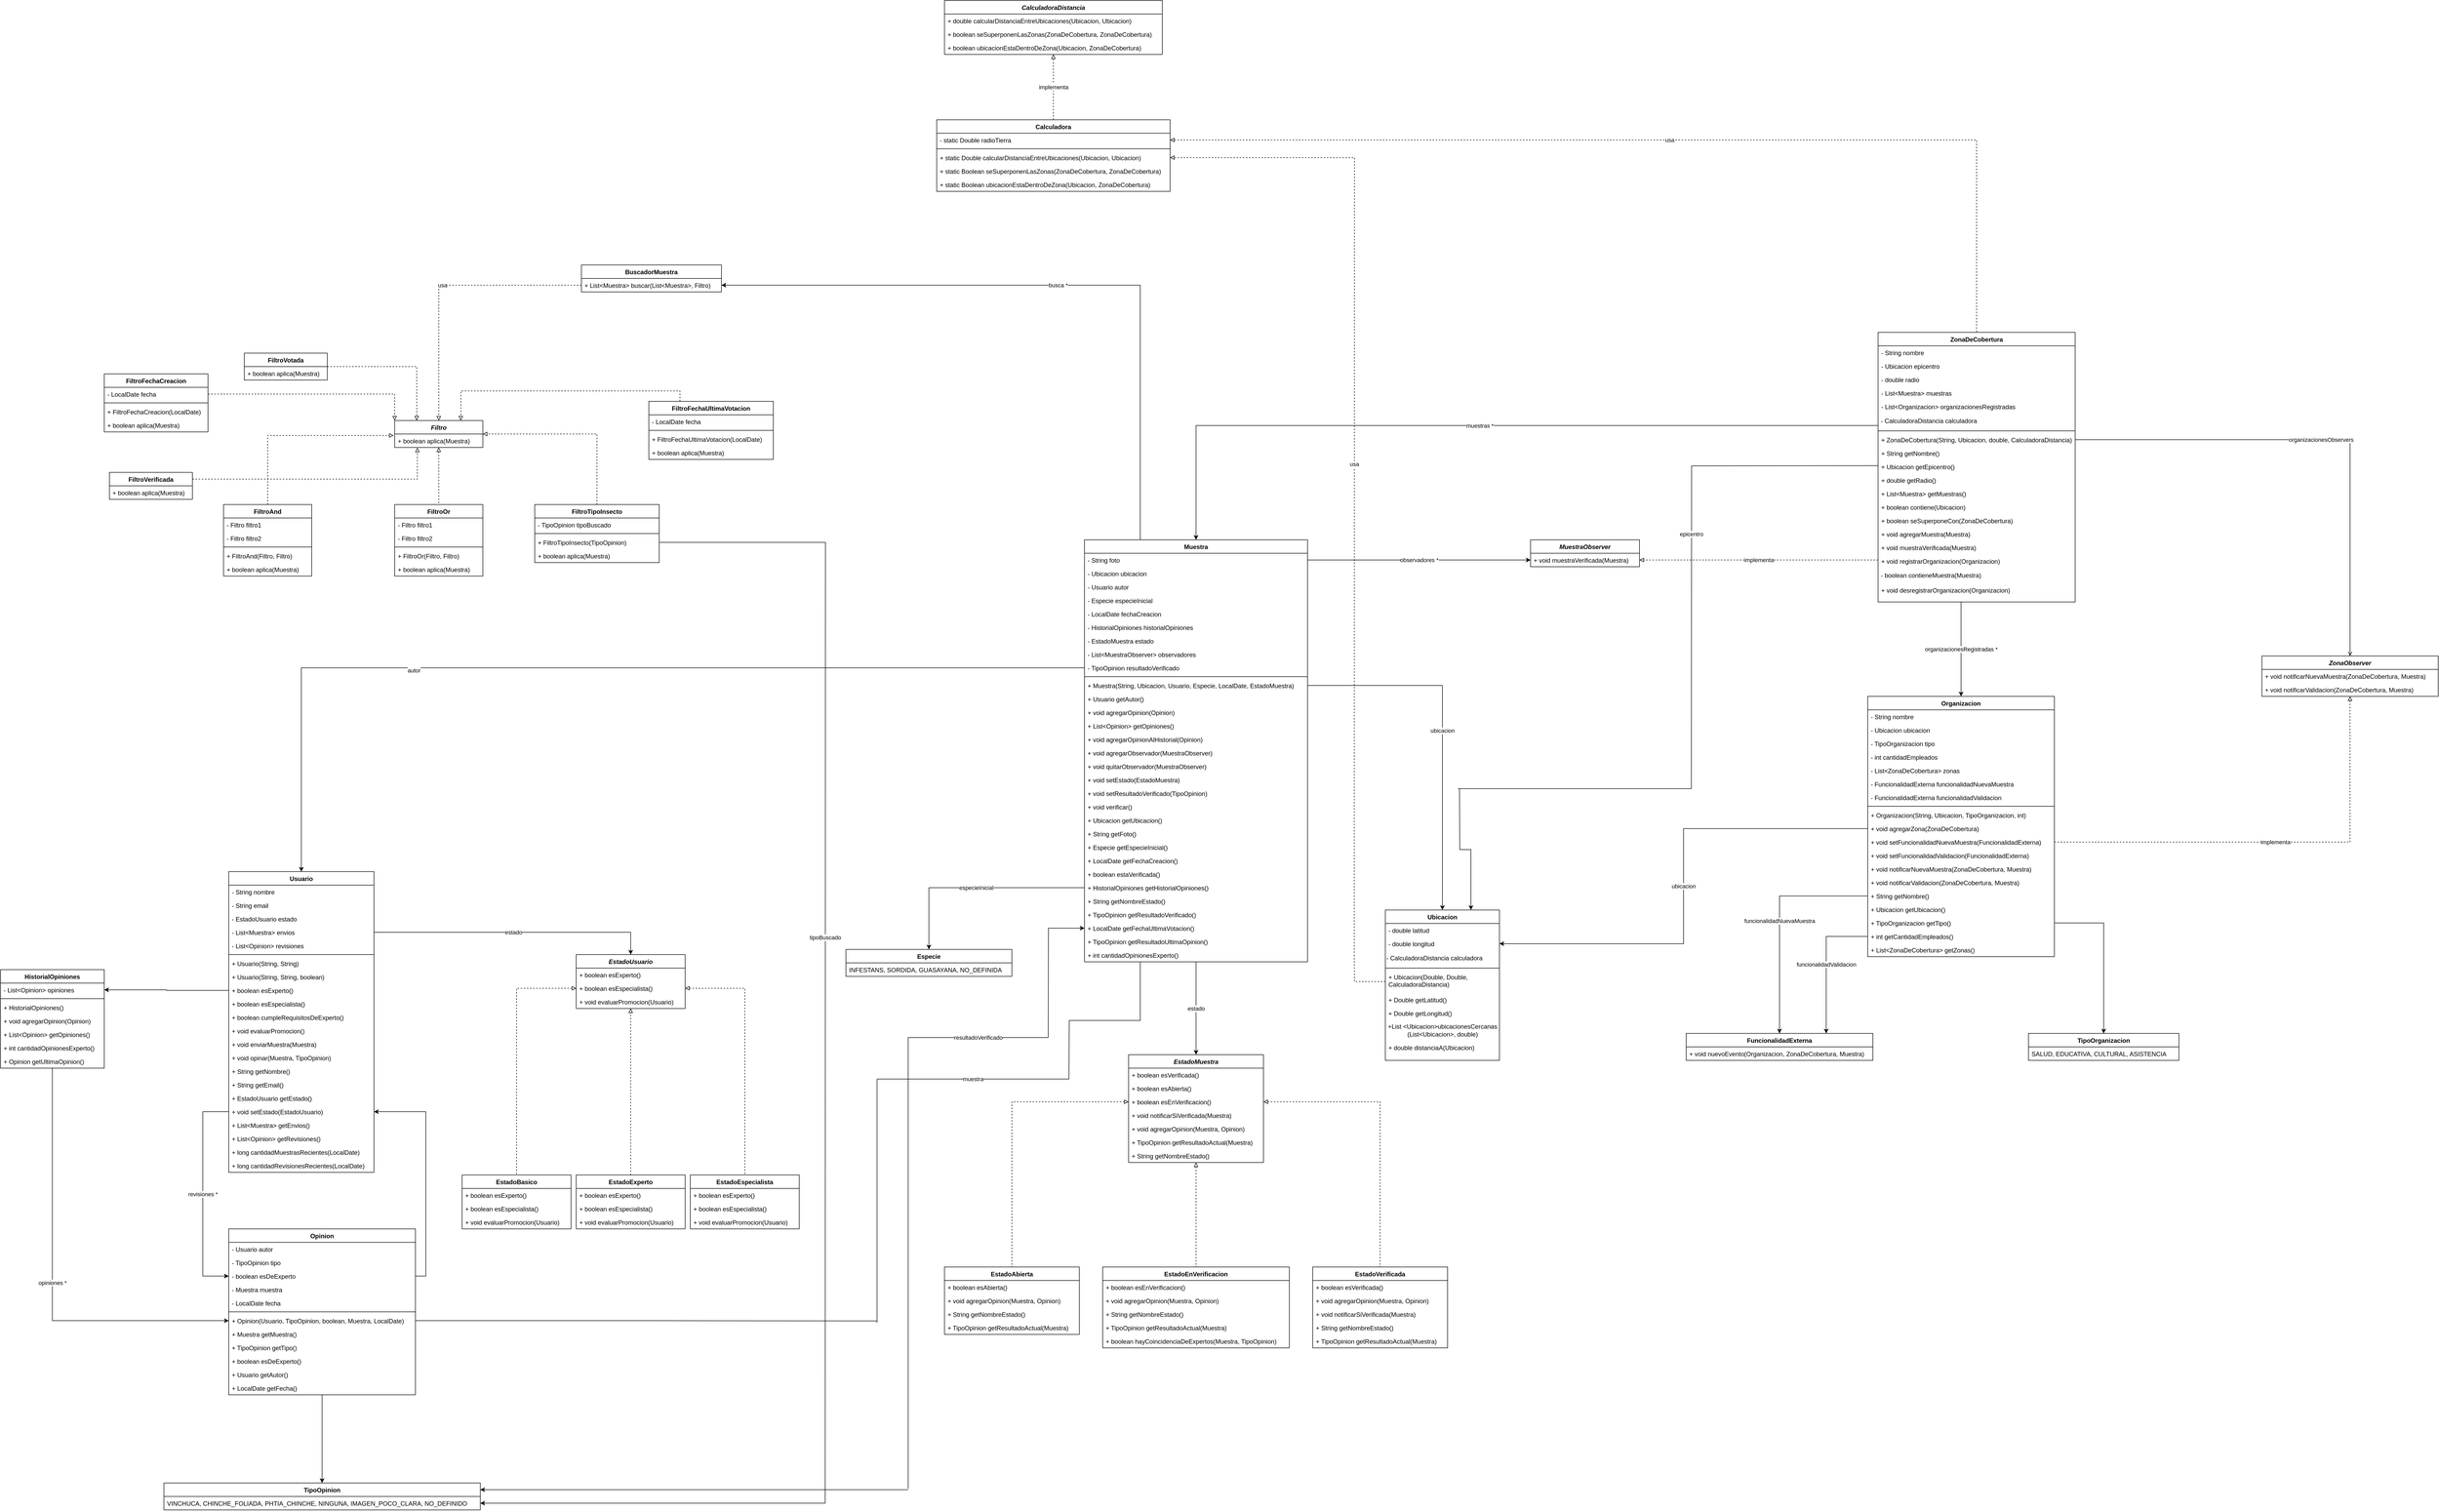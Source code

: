 <mxfile version="27.1.4">
  <diagram name="Página-1" id="F2UJ6853SAW7tfomUit3">
    <mxGraphModel dx="3696" dy="784" grid="1" gridSize="10" guides="1" tooltips="1" connect="1" arrows="1" fold="1" page="1" pageScale="1" pageWidth="1169" pageHeight="1654" math="0" shadow="0">
      <root>
        <mxCell id="0" />
        <mxCell id="1" parent="0" />
        <mxCell id="7A8Va4b6gNFC_HV1zoVn-414" value="estado" style="edgeStyle=orthogonalEdgeStyle;rounded=0;orthogonalLoop=1;jettySize=auto;html=1;exitX=0.5;exitY=1;exitDx=0;exitDy=0;entryX=0.5;entryY=0;entryDx=0;entryDy=0;" parent="1" source="7A8Va4b6gNFC_HV1zoVn-184" target="7A8Va4b6gNFC_HV1zoVn-243" edge="1">
          <mxGeometry x="0.006" relative="1" as="geometry">
            <mxPoint as="offset" />
          </mxGeometry>
        </mxCell>
        <mxCell id="7A8Va4b6gNFC_HV1zoVn-424" value="busca *" style="edgeStyle=orthogonalEdgeStyle;rounded=0;orthogonalLoop=1;jettySize=auto;html=1;exitX=0.25;exitY=0;exitDx=0;exitDy=0;entryX=1;entryY=0.5;entryDx=0;entryDy=0;" parent="1" source="7A8Va4b6gNFC_HV1zoVn-184" target="7A8Va4b6gNFC_HV1zoVn-336" edge="1">
          <mxGeometry x="0.001" relative="1" as="geometry">
            <mxPoint as="offset" />
          </mxGeometry>
        </mxCell>
        <mxCell id="7A8Va4b6gNFC_HV1zoVn-439" style="edgeStyle=orthogonalEdgeStyle;rounded=0;orthogonalLoop=1;jettySize=auto;html=1;exitX=0.25;exitY=1;exitDx=0;exitDy=0;endArrow=none;startFill=0;" parent="1" source="7A8Va4b6gNFC_HV1zoVn-184" edge="1">
          <mxGeometry relative="1" as="geometry">
            <mxPoint x="-130" y="2160" as="targetPoint" />
          </mxGeometry>
        </mxCell>
        <mxCell id="7A8Va4b6gNFC_HV1zoVn-184" value="Muestra" style="swimlane;fontStyle=1;childLayout=stackLayout;horizontal=1;startSize=26;horizontalStack=0;resizeParent=1;resizeParentMax=0;resizeLast=0;collapsible=1;marginBottom=0;" parent="1" vertex="1">
          <mxGeometry x="-100" y="1120" width="430" height="814" as="geometry" />
        </mxCell>
        <mxCell id="7A8Va4b6gNFC_HV1zoVn-185" value="- String foto" style="text;strokeColor=none;fillColor=none;align=left;verticalAlign=top;spacingLeft=4;spacingRight=4;overflow=hidden;rotatable=0;points=[[0,0.5],[1,0.5]];portConstraint=eastwest;" parent="7A8Va4b6gNFC_HV1zoVn-184" vertex="1">
          <mxGeometry y="26" width="430" height="26" as="geometry" />
        </mxCell>
        <mxCell id="7A8Va4b6gNFC_HV1zoVn-186" value="- Ubicacion ubicacion" style="text;strokeColor=none;fillColor=none;align=left;verticalAlign=top;spacingLeft=4;spacingRight=4;overflow=hidden;rotatable=0;points=[[0,0.5],[1,0.5]];portConstraint=eastwest;" parent="7A8Va4b6gNFC_HV1zoVn-184" vertex="1">
          <mxGeometry y="52" width="430" height="26" as="geometry" />
        </mxCell>
        <mxCell id="7A8Va4b6gNFC_HV1zoVn-187" value="- Usuario autor" style="text;strokeColor=none;fillColor=none;align=left;verticalAlign=top;spacingLeft=4;spacingRight=4;overflow=hidden;rotatable=0;points=[[0,0.5],[1,0.5]];portConstraint=eastwest;" parent="7A8Va4b6gNFC_HV1zoVn-184" vertex="1">
          <mxGeometry y="78" width="430" height="26" as="geometry" />
        </mxCell>
        <mxCell id="7A8Va4b6gNFC_HV1zoVn-188" value="- Especie especieInicial" style="text;strokeColor=none;fillColor=none;align=left;verticalAlign=top;spacingLeft=4;spacingRight=4;overflow=hidden;rotatable=0;points=[[0,0.5],[1,0.5]];portConstraint=eastwest;" parent="7A8Va4b6gNFC_HV1zoVn-184" vertex="1">
          <mxGeometry y="104" width="430" height="26" as="geometry" />
        </mxCell>
        <mxCell id="7A8Va4b6gNFC_HV1zoVn-189" value="- LocalDate fechaCreacion" style="text;strokeColor=none;fillColor=none;align=left;verticalAlign=top;spacingLeft=4;spacingRight=4;overflow=hidden;rotatable=0;points=[[0,0.5],[1,0.5]];portConstraint=eastwest;" parent="7A8Va4b6gNFC_HV1zoVn-184" vertex="1">
          <mxGeometry y="130" width="430" height="26" as="geometry" />
        </mxCell>
        <mxCell id="7A8Va4b6gNFC_HV1zoVn-190" value="- HistorialOpiniones historialOpiniones" style="text;strokeColor=none;fillColor=none;align=left;verticalAlign=top;spacingLeft=4;spacingRight=4;overflow=hidden;rotatable=0;points=[[0,0.5],[1,0.5]];portConstraint=eastwest;" parent="7A8Va4b6gNFC_HV1zoVn-184" vertex="1">
          <mxGeometry y="156" width="430" height="26" as="geometry" />
        </mxCell>
        <mxCell id="7A8Va4b6gNFC_HV1zoVn-191" value="- EstadoMuestra estado" style="text;strokeColor=none;fillColor=none;align=left;verticalAlign=top;spacingLeft=4;spacingRight=4;overflow=hidden;rotatable=0;points=[[0,0.5],[1,0.5]];portConstraint=eastwest;" parent="7A8Va4b6gNFC_HV1zoVn-184" vertex="1">
          <mxGeometry y="182" width="430" height="26" as="geometry" />
        </mxCell>
        <mxCell id="7A8Va4b6gNFC_HV1zoVn-192" value="- List&lt;MuestraObserver&gt; observadores" style="text;strokeColor=none;fillColor=none;align=left;verticalAlign=top;spacingLeft=4;spacingRight=4;overflow=hidden;rotatable=0;points=[[0,0.5],[1,0.5]];portConstraint=eastwest;" parent="7A8Va4b6gNFC_HV1zoVn-184" vertex="1">
          <mxGeometry y="208" width="430" height="26" as="geometry" />
        </mxCell>
        <mxCell id="7A8Va4b6gNFC_HV1zoVn-193" value="- TipoOpinion resultadoVerificado" style="text;strokeColor=none;fillColor=none;align=left;verticalAlign=top;spacingLeft=4;spacingRight=4;overflow=hidden;rotatable=0;points=[[0,0.5],[1,0.5]];portConstraint=eastwest;" parent="7A8Va4b6gNFC_HV1zoVn-184" vertex="1">
          <mxGeometry y="234" width="430" height="26" as="geometry" />
        </mxCell>
        <mxCell id="7A8Va4b6gNFC_HV1zoVn-194" value="" style="line;strokeWidth=1;fillColor=none;align=left;verticalAlign=middle;spacingTop=-1;spacingLeft=3;spacingRight=3;rotatable=0;labelPosition=right;points=[];portConstraint=eastwest;" parent="7A8Va4b6gNFC_HV1zoVn-184" vertex="1">
          <mxGeometry y="260" width="430" height="8" as="geometry" />
        </mxCell>
        <mxCell id="7A8Va4b6gNFC_HV1zoVn-195" value="+ Muestra(String, Ubicacion, Usuario, Especie, LocalDate, EstadoMuestra)" style="text;strokeColor=none;fillColor=none;align=left;verticalAlign=top;spacingLeft=4;spacingRight=4;overflow=hidden;rotatable=0;points=[[0,0.5],[1,0.5]];portConstraint=eastwest;" parent="7A8Va4b6gNFC_HV1zoVn-184" vertex="1">
          <mxGeometry y="268" width="430" height="26" as="geometry" />
        </mxCell>
        <mxCell id="7A8Va4b6gNFC_HV1zoVn-196" value="+ Usuario getAutor()" style="text;strokeColor=none;fillColor=none;align=left;verticalAlign=top;spacingLeft=4;spacingRight=4;overflow=hidden;rotatable=0;points=[[0,0.5],[1,0.5]];portConstraint=eastwest;" parent="7A8Va4b6gNFC_HV1zoVn-184" vertex="1">
          <mxGeometry y="294" width="430" height="26" as="geometry" />
        </mxCell>
        <mxCell id="7A8Va4b6gNFC_HV1zoVn-197" value="+ void agregarOpinion(Opinion)" style="text;strokeColor=none;fillColor=none;align=left;verticalAlign=top;spacingLeft=4;spacingRight=4;overflow=hidden;rotatable=0;points=[[0,0.5],[1,0.5]];portConstraint=eastwest;" parent="7A8Va4b6gNFC_HV1zoVn-184" vertex="1">
          <mxGeometry y="320" width="430" height="26" as="geometry" />
        </mxCell>
        <mxCell id="7A8Va4b6gNFC_HV1zoVn-198" value="+ List&lt;Opinion&gt; getOpiniones()" style="text;strokeColor=none;fillColor=none;align=left;verticalAlign=top;spacingLeft=4;spacingRight=4;overflow=hidden;rotatable=0;points=[[0,0.5],[1,0.5]];portConstraint=eastwest;" parent="7A8Va4b6gNFC_HV1zoVn-184" vertex="1">
          <mxGeometry y="346" width="430" height="26" as="geometry" />
        </mxCell>
        <mxCell id="7A8Va4b6gNFC_HV1zoVn-199" value="+ void agregarOpinionAlHistorial(Opinion)" style="text;strokeColor=none;fillColor=none;align=left;verticalAlign=top;spacingLeft=4;spacingRight=4;overflow=hidden;rotatable=0;points=[[0,0.5],[1,0.5]];portConstraint=eastwest;" parent="7A8Va4b6gNFC_HV1zoVn-184" vertex="1">
          <mxGeometry y="372" width="430" height="26" as="geometry" />
        </mxCell>
        <mxCell id="7A8Va4b6gNFC_HV1zoVn-200" value="+ void agregarObservador(MuestraObserver)" style="text;strokeColor=none;fillColor=none;align=left;verticalAlign=top;spacingLeft=4;spacingRight=4;overflow=hidden;rotatable=0;points=[[0,0.5],[1,0.5]];portConstraint=eastwest;" parent="7A8Va4b6gNFC_HV1zoVn-184" vertex="1">
          <mxGeometry y="398" width="430" height="26" as="geometry" />
        </mxCell>
        <mxCell id="7A8Va4b6gNFC_HV1zoVn-201" value="+ void quitarObservador(MuestraObserver)" style="text;strokeColor=none;fillColor=none;align=left;verticalAlign=top;spacingLeft=4;spacingRight=4;overflow=hidden;rotatable=0;points=[[0,0.5],[1,0.5]];portConstraint=eastwest;" parent="7A8Va4b6gNFC_HV1zoVn-184" vertex="1">
          <mxGeometry y="424" width="430" height="26" as="geometry" />
        </mxCell>
        <mxCell id="7A8Va4b6gNFC_HV1zoVn-202" value="+ void setEstado(EstadoMuestra)" style="text;strokeColor=none;fillColor=none;align=left;verticalAlign=top;spacingLeft=4;spacingRight=4;overflow=hidden;rotatable=0;points=[[0,0.5],[1,0.5]];portConstraint=eastwest;" parent="7A8Va4b6gNFC_HV1zoVn-184" vertex="1">
          <mxGeometry y="450" width="430" height="26" as="geometry" />
        </mxCell>
        <mxCell id="7A8Va4b6gNFC_HV1zoVn-203" value="+ void setResultadoVerificado(TipoOpinion)" style="text;strokeColor=none;fillColor=none;align=left;verticalAlign=top;spacingLeft=4;spacingRight=4;overflow=hidden;rotatable=0;points=[[0,0.5],[1,0.5]];portConstraint=eastwest;" parent="7A8Va4b6gNFC_HV1zoVn-184" vertex="1">
          <mxGeometry y="476" width="430" height="26" as="geometry" />
        </mxCell>
        <mxCell id="7A8Va4b6gNFC_HV1zoVn-204" value="+ void verificar()" style="text;strokeColor=none;fillColor=none;align=left;verticalAlign=top;spacingLeft=4;spacingRight=4;overflow=hidden;rotatable=0;points=[[0,0.5],[1,0.5]];portConstraint=eastwest;" parent="7A8Va4b6gNFC_HV1zoVn-184" vertex="1">
          <mxGeometry y="502" width="430" height="26" as="geometry" />
        </mxCell>
        <mxCell id="7A8Va4b6gNFC_HV1zoVn-205" value="+ Ubicacion getUbicacion()" style="text;strokeColor=none;fillColor=none;align=left;verticalAlign=top;spacingLeft=4;spacingRight=4;overflow=hidden;rotatable=0;points=[[0,0.5],[1,0.5]];portConstraint=eastwest;" parent="7A8Va4b6gNFC_HV1zoVn-184" vertex="1">
          <mxGeometry y="528" width="430" height="26" as="geometry" />
        </mxCell>
        <mxCell id="7A8Va4b6gNFC_HV1zoVn-206" value="+ String getFoto()" style="text;strokeColor=none;fillColor=none;align=left;verticalAlign=top;spacingLeft=4;spacingRight=4;overflow=hidden;rotatable=0;points=[[0,0.5],[1,0.5]];portConstraint=eastwest;" parent="7A8Va4b6gNFC_HV1zoVn-184" vertex="1">
          <mxGeometry y="554" width="430" height="26" as="geometry" />
        </mxCell>
        <mxCell id="7A8Va4b6gNFC_HV1zoVn-207" value="+ Especie getEspecieInicial()" style="text;strokeColor=none;fillColor=none;align=left;verticalAlign=top;spacingLeft=4;spacingRight=4;overflow=hidden;rotatable=0;points=[[0,0.5],[1,0.5]];portConstraint=eastwest;" parent="7A8Va4b6gNFC_HV1zoVn-184" vertex="1">
          <mxGeometry y="580" width="430" height="26" as="geometry" />
        </mxCell>
        <mxCell id="7A8Va4b6gNFC_HV1zoVn-208" value="+ LocalDate getFechaCreacion()" style="text;strokeColor=none;fillColor=none;align=left;verticalAlign=top;spacingLeft=4;spacingRight=4;overflow=hidden;rotatable=0;points=[[0,0.5],[1,0.5]];portConstraint=eastwest;" parent="7A8Va4b6gNFC_HV1zoVn-184" vertex="1">
          <mxGeometry y="606" width="430" height="26" as="geometry" />
        </mxCell>
        <mxCell id="7A8Va4b6gNFC_HV1zoVn-209" value="+ boolean estaVerificada()" style="text;strokeColor=none;fillColor=none;align=left;verticalAlign=top;spacingLeft=4;spacingRight=4;overflow=hidden;rotatable=0;points=[[0,0.5],[1,0.5]];portConstraint=eastwest;" parent="7A8Va4b6gNFC_HV1zoVn-184" vertex="1">
          <mxGeometry y="632" width="430" height="26" as="geometry" />
        </mxCell>
        <mxCell id="7A8Va4b6gNFC_HV1zoVn-210" value="+ HistorialOpiniones getHistorialOpiniones()" style="text;strokeColor=none;fillColor=none;align=left;verticalAlign=top;spacingLeft=4;spacingRight=4;overflow=hidden;rotatable=0;points=[[0,0.5],[1,0.5]];portConstraint=eastwest;" parent="7A8Va4b6gNFC_HV1zoVn-184" vertex="1">
          <mxGeometry y="658" width="430" height="26" as="geometry" />
        </mxCell>
        <mxCell id="7A8Va4b6gNFC_HV1zoVn-211" value="+ String getNombreEstado()" style="text;strokeColor=none;fillColor=none;align=left;verticalAlign=top;spacingLeft=4;spacingRight=4;overflow=hidden;rotatable=0;points=[[0,0.5],[1,0.5]];portConstraint=eastwest;" parent="7A8Va4b6gNFC_HV1zoVn-184" vertex="1">
          <mxGeometry y="684" width="430" height="26" as="geometry" />
        </mxCell>
        <mxCell id="7A8Va4b6gNFC_HV1zoVn-212" value="+ TipoOpinion getResultadoVerificado()" style="text;strokeColor=none;fillColor=none;align=left;verticalAlign=top;spacingLeft=4;spacingRight=4;overflow=hidden;rotatable=0;points=[[0,0.5],[1,0.5]];portConstraint=eastwest;" parent="7A8Va4b6gNFC_HV1zoVn-184" vertex="1">
          <mxGeometry y="710" width="430" height="26" as="geometry" />
        </mxCell>
        <mxCell id="7A8Va4b6gNFC_HV1zoVn-434" style="edgeStyle=orthogonalEdgeStyle;rounded=0;orthogonalLoop=1;jettySize=auto;html=1;exitX=0;exitY=0.5;exitDx=0;exitDy=0;endArrow=none;startFill=1;startArrow=classic;" parent="7A8Va4b6gNFC_HV1zoVn-184" source="7A8Va4b6gNFC_HV1zoVn-213" edge="1">
          <mxGeometry relative="1" as="geometry">
            <mxPoint x="-70" y="960" as="targetPoint" />
          </mxGeometry>
        </mxCell>
        <mxCell id="7A8Va4b6gNFC_HV1zoVn-213" value="+ LocalDate getFechaUltimaVotacion()" style="text;strokeColor=none;fillColor=none;align=left;verticalAlign=top;spacingLeft=4;spacingRight=4;overflow=hidden;rotatable=0;points=[[0,0.5],[1,0.5]];portConstraint=eastwest;" parent="7A8Va4b6gNFC_HV1zoVn-184" vertex="1">
          <mxGeometry y="736" width="430" height="26" as="geometry" />
        </mxCell>
        <mxCell id="7A8Va4b6gNFC_HV1zoVn-214" value="+ TipoOpinion getResultadoUltimaOpinion()" style="text;strokeColor=none;fillColor=none;align=left;verticalAlign=top;spacingLeft=4;spacingRight=4;overflow=hidden;rotatable=0;points=[[0,0.5],[1,0.5]];portConstraint=eastwest;" parent="7A8Va4b6gNFC_HV1zoVn-184" vertex="1">
          <mxGeometry y="762" width="430" height="26" as="geometry" />
        </mxCell>
        <mxCell id="7A8Va4b6gNFC_HV1zoVn-215" value="+ int cantidadOpinionesExperto()" style="text;strokeColor=none;fillColor=none;align=left;verticalAlign=top;spacingLeft=4;spacingRight=4;overflow=hidden;rotatable=0;points=[[0,0.5],[1,0.5]];portConstraint=eastwest;" parent="7A8Va4b6gNFC_HV1zoVn-184" vertex="1">
          <mxGeometry y="788" width="430" height="26" as="geometry" />
        </mxCell>
        <mxCell id="7A8Va4b6gNFC_HV1zoVn-419" style="edgeStyle=orthogonalEdgeStyle;rounded=0;orthogonalLoop=1;jettySize=auto;html=1;exitX=0.5;exitY=1;exitDx=0;exitDy=0;entryX=0.5;entryY=0;entryDx=0;entryDy=0;" parent="1" source="7A8Va4b6gNFC_HV1zoVn-216" target="7A8Va4b6gNFC_HV1zoVn-239" edge="1">
          <mxGeometry relative="1" as="geometry">
            <mxPoint x="-1569.952" y="2890" as="targetPoint" />
          </mxGeometry>
        </mxCell>
        <mxCell id="7A8Va4b6gNFC_HV1zoVn-216" value="Opinion" style="swimlane;fontStyle=1;childLayout=stackLayout;horizontal=1;startSize=26;horizontalStack=0;resizeParent=1;resizeParentMax=0;resizeLast=0;collapsible=1;marginBottom=0;" parent="1" vertex="1">
          <mxGeometry x="-1750" y="2449" width="360" height="320" as="geometry" />
        </mxCell>
        <mxCell id="7A8Va4b6gNFC_HV1zoVn-217" value="- Usuario autor" style="text;strokeColor=none;fillColor=none;align=left;verticalAlign=top;spacingLeft=4;spacingRight=4;overflow=hidden;rotatable=0;points=[[0,0.5],[1,0.5]];portConstraint=eastwest;" parent="7A8Va4b6gNFC_HV1zoVn-216" vertex="1">
          <mxGeometry y="26" width="360" height="26" as="geometry" />
        </mxCell>
        <mxCell id="7A8Va4b6gNFC_HV1zoVn-218" value="- TipoOpinion tipo" style="text;strokeColor=none;fillColor=none;align=left;verticalAlign=top;spacingLeft=4;spacingRight=4;overflow=hidden;rotatable=0;points=[[0,0.5],[1,0.5]];portConstraint=eastwest;" parent="7A8Va4b6gNFC_HV1zoVn-216" vertex="1">
          <mxGeometry y="52" width="360" height="26" as="geometry" />
        </mxCell>
        <mxCell id="7A8Va4b6gNFC_HV1zoVn-219" value="- boolean esDeExperto" style="text;strokeColor=none;fillColor=none;align=left;verticalAlign=top;spacingLeft=4;spacingRight=4;overflow=hidden;rotatable=0;points=[[0,0.5],[1,0.5]];portConstraint=eastwest;" parent="7A8Va4b6gNFC_HV1zoVn-216" vertex="1">
          <mxGeometry y="78" width="360" height="26" as="geometry" />
        </mxCell>
        <mxCell id="7A8Va4b6gNFC_HV1zoVn-220" value="- Muestra muestra" style="text;strokeColor=none;fillColor=none;align=left;verticalAlign=top;spacingLeft=4;spacingRight=4;overflow=hidden;rotatable=0;points=[[0,0.5],[1,0.5]];portConstraint=eastwest;" parent="7A8Va4b6gNFC_HV1zoVn-216" vertex="1">
          <mxGeometry y="104" width="360" height="26" as="geometry" />
        </mxCell>
        <mxCell id="7A8Va4b6gNFC_HV1zoVn-221" value="- LocalDate fecha" style="text;strokeColor=none;fillColor=none;align=left;verticalAlign=top;spacingLeft=4;spacingRight=4;overflow=hidden;rotatable=0;points=[[0,0.5],[1,0.5]];portConstraint=eastwest;" parent="7A8Va4b6gNFC_HV1zoVn-216" vertex="1">
          <mxGeometry y="130" width="360" height="26" as="geometry" />
        </mxCell>
        <mxCell id="7A8Va4b6gNFC_HV1zoVn-222" value="" style="line;strokeWidth=1;fillColor=none;align=left;verticalAlign=middle;spacingTop=-1;spacingLeft=3;spacingRight=3;rotatable=0;labelPosition=right;points=[];portConstraint=eastwest;" parent="7A8Va4b6gNFC_HV1zoVn-216" vertex="1">
          <mxGeometry y="156" width="360" height="8" as="geometry" />
        </mxCell>
        <mxCell id="7A8Va4b6gNFC_HV1zoVn-438" style="edgeStyle=orthogonalEdgeStyle;rounded=0;orthogonalLoop=1;jettySize=auto;html=1;exitX=1;exitY=0.5;exitDx=0;exitDy=0;endArrow=none;startFill=0;" parent="7A8Va4b6gNFC_HV1zoVn-216" source="7A8Va4b6gNFC_HV1zoVn-223" edge="1">
          <mxGeometry relative="1" as="geometry">
            <mxPoint x="1250" y="177.556" as="targetPoint" />
            <Array as="points">
              <mxPoint x="805" y="177" />
            </Array>
          </mxGeometry>
        </mxCell>
        <mxCell id="7A8Va4b6gNFC_HV1zoVn-223" value="+ Opinion(Usuario, TipoOpinion, boolean, Muestra, LocalDate)" style="text;strokeColor=none;fillColor=none;align=left;verticalAlign=top;spacingLeft=4;spacingRight=4;overflow=hidden;rotatable=0;points=[[0,0.5],[1,0.5]];portConstraint=eastwest;" parent="7A8Va4b6gNFC_HV1zoVn-216" vertex="1">
          <mxGeometry y="164" width="360" height="26" as="geometry" />
        </mxCell>
        <mxCell id="7A8Va4b6gNFC_HV1zoVn-224" value="+ Muestra getMuestra()" style="text;strokeColor=none;fillColor=none;align=left;verticalAlign=top;spacingLeft=4;spacingRight=4;overflow=hidden;rotatable=0;points=[[0,0.5],[1,0.5]];portConstraint=eastwest;" parent="7A8Va4b6gNFC_HV1zoVn-216" vertex="1">
          <mxGeometry y="190" width="360" height="26" as="geometry" />
        </mxCell>
        <mxCell id="7A8Va4b6gNFC_HV1zoVn-225" value="+ TipoOpinion getTipo()" style="text;strokeColor=none;fillColor=none;align=left;verticalAlign=top;spacingLeft=4;spacingRight=4;overflow=hidden;rotatable=0;points=[[0,0.5],[1,0.5]];portConstraint=eastwest;" parent="7A8Va4b6gNFC_HV1zoVn-216" vertex="1">
          <mxGeometry y="216" width="360" height="26" as="geometry" />
        </mxCell>
        <mxCell id="7A8Va4b6gNFC_HV1zoVn-226" value="+ boolean esDeExperto()" style="text;strokeColor=none;fillColor=none;align=left;verticalAlign=top;spacingLeft=4;spacingRight=4;overflow=hidden;rotatable=0;points=[[0,0.5],[1,0.5]];portConstraint=eastwest;" parent="7A8Va4b6gNFC_HV1zoVn-216" vertex="1">
          <mxGeometry y="242" width="360" height="26" as="geometry" />
        </mxCell>
        <mxCell id="7A8Va4b6gNFC_HV1zoVn-227" value="+ Usuario getAutor()" style="text;strokeColor=none;fillColor=none;align=left;verticalAlign=top;spacingLeft=4;spacingRight=4;overflow=hidden;rotatable=0;points=[[0,0.5],[1,0.5]];portConstraint=eastwest;" parent="7A8Va4b6gNFC_HV1zoVn-216" vertex="1">
          <mxGeometry y="268" width="360" height="26" as="geometry" />
        </mxCell>
        <mxCell id="7A8Va4b6gNFC_HV1zoVn-228" value="+ LocalDate getFecha()" style="text;strokeColor=none;fillColor=none;align=left;verticalAlign=top;spacingLeft=4;spacingRight=4;overflow=hidden;rotatable=0;points=[[0,0.5],[1,0.5]];portConstraint=eastwest;" parent="7A8Va4b6gNFC_HV1zoVn-216" vertex="1">
          <mxGeometry y="294" width="360" height="26" as="geometry" />
        </mxCell>
        <mxCell id="7A8Va4b6gNFC_HV1zoVn-401" value="opiniones *" style="edgeStyle=orthogonalEdgeStyle;rounded=0;orthogonalLoop=1;jettySize=auto;html=1;entryX=0;entryY=0.5;entryDx=0;entryDy=0;" parent="1" source="7A8Va4b6gNFC_HV1zoVn-229" target="7A8Va4b6gNFC_HV1zoVn-223" edge="1">
          <mxGeometry relative="1" as="geometry">
            <mxPoint x="-2090" y="2249" as="targetPoint" />
          </mxGeometry>
        </mxCell>
        <mxCell id="7A8Va4b6gNFC_HV1zoVn-229" value="HistorialOpiniones" style="swimlane;fontStyle=1;childLayout=stackLayout;horizontal=1;startSize=26;horizontalStack=0;resizeParent=1;resizeParentMax=0;resizeLast=0;collapsible=1;marginBottom=0;" parent="1" vertex="1">
          <mxGeometry x="-2190" y="1949" width="200" height="190" as="geometry" />
        </mxCell>
        <mxCell id="7A8Va4b6gNFC_HV1zoVn-230" value="- List&lt;Opinion&gt; opiniones" style="text;strokeColor=none;fillColor=none;align=left;verticalAlign=top;spacingLeft=4;spacingRight=4;overflow=hidden;rotatable=0;points=[[0,0.5],[1,0.5]];portConstraint=eastwest;" parent="7A8Va4b6gNFC_HV1zoVn-229" vertex="1">
          <mxGeometry y="26" width="200" height="26" as="geometry" />
        </mxCell>
        <mxCell id="7A8Va4b6gNFC_HV1zoVn-231" value="" style="line;strokeWidth=1;fillColor=none;align=left;verticalAlign=middle;spacingTop=-1;spacingLeft=3;spacingRight=3;rotatable=0;labelPosition=right;points=[];portConstraint=eastwest;" parent="7A8Va4b6gNFC_HV1zoVn-229" vertex="1">
          <mxGeometry y="52" width="200" height="8" as="geometry" />
        </mxCell>
        <mxCell id="7A8Va4b6gNFC_HV1zoVn-232" value="+ HistorialOpiniones()" style="text;strokeColor=none;fillColor=none;align=left;verticalAlign=top;spacingLeft=4;spacingRight=4;overflow=hidden;rotatable=0;points=[[0,0.5],[1,0.5]];portConstraint=eastwest;" parent="7A8Va4b6gNFC_HV1zoVn-229" vertex="1">
          <mxGeometry y="60" width="200" height="26" as="geometry" />
        </mxCell>
        <mxCell id="7A8Va4b6gNFC_HV1zoVn-233" value="+ void agregarOpinion(Opinion)" style="text;strokeColor=none;fillColor=none;align=left;verticalAlign=top;spacingLeft=4;spacingRight=4;overflow=hidden;rotatable=0;points=[[0,0.5],[1,0.5]];portConstraint=eastwest;" parent="7A8Va4b6gNFC_HV1zoVn-229" vertex="1">
          <mxGeometry y="86" width="200" height="26" as="geometry" />
        </mxCell>
        <mxCell id="7A8Va4b6gNFC_HV1zoVn-234" value="+ List&lt;Opinion&gt; getOpiniones()" style="text;strokeColor=none;fillColor=none;align=left;verticalAlign=top;spacingLeft=4;spacingRight=4;overflow=hidden;rotatable=0;points=[[0,0.5],[1,0.5]];portConstraint=eastwest;" parent="7A8Va4b6gNFC_HV1zoVn-229" vertex="1">
          <mxGeometry y="112" width="200" height="26" as="geometry" />
        </mxCell>
        <mxCell id="7A8Va4b6gNFC_HV1zoVn-235" value="+ int cantidadOpinionesExperto()" style="text;strokeColor=none;fillColor=none;align=left;verticalAlign=top;spacingLeft=4;spacingRight=4;overflow=hidden;rotatable=0;points=[[0,0.5],[1,0.5]];portConstraint=eastwest;" parent="7A8Va4b6gNFC_HV1zoVn-229" vertex="1">
          <mxGeometry y="138" width="200" height="26" as="geometry" />
        </mxCell>
        <mxCell id="7A8Va4b6gNFC_HV1zoVn-236" value="+ Opinion getUltimaOpinion()" style="text;strokeColor=none;fillColor=none;align=left;verticalAlign=top;spacingLeft=4;spacingRight=4;overflow=hidden;rotatable=0;points=[[0,0.5],[1,0.5]];portConstraint=eastwest;" parent="7A8Va4b6gNFC_HV1zoVn-229" vertex="1">
          <mxGeometry y="164" width="200" height="26" as="geometry" />
        </mxCell>
        <mxCell id="7A8Va4b6gNFC_HV1zoVn-237" value="MuestraObserver" style="swimlane;fontStyle=3;childLayout=stackLayout;horizontal=1;startSize=26;horizontalStack=0;resizeParent=1;resizeParentMax=0;resizeLast=0;collapsible=1;marginBottom=0;" parent="1" vertex="1">
          <mxGeometry x="760" y="1120" width="210" height="52" as="geometry" />
        </mxCell>
        <mxCell id="7A8Va4b6gNFC_HV1zoVn-238" value="+ void muestraVerificada(Muestra)" style="text;strokeColor=none;fillColor=none;align=left;verticalAlign=top;spacingLeft=4;spacingRight=4;overflow=hidden;rotatable=0;points=[[0,0.5],[1,0.5]];portConstraint=eastwest;" parent="7A8Va4b6gNFC_HV1zoVn-237" vertex="1">
          <mxGeometry y="26" width="210" height="26" as="geometry" />
        </mxCell>
        <mxCell id="7A8Va4b6gNFC_HV1zoVn-435" style="edgeStyle=orthogonalEdgeStyle;rounded=0;orthogonalLoop=1;jettySize=auto;html=1;exitX=1;exitY=0.25;exitDx=0;exitDy=0;endArrow=none;startFill=1;endFill=1;startArrow=classic;" parent="1" source="7A8Va4b6gNFC_HV1zoVn-239" edge="1">
          <mxGeometry relative="1" as="geometry">
            <mxPoint x="-440" y="2952" as="targetPoint" />
          </mxGeometry>
        </mxCell>
        <mxCell id="7A8Va4b6gNFC_HV1zoVn-239" value="TipoOpinion" style="swimlane;fontStyle=1;childLayout=stackLayout;horizontal=1;startSize=26;horizontalStack=0;resizeParent=1;resizeParentMax=0;resizeLast=0;collapsible=1;marginBottom=0;" parent="1" vertex="1">
          <mxGeometry x="-1875" y="2939" width="610" height="52" as="geometry" />
        </mxCell>
        <mxCell id="7A8Va4b6gNFC_HV1zoVn-432" style="edgeStyle=orthogonalEdgeStyle;rounded=0;orthogonalLoop=1;jettySize=auto;html=1;exitX=1;exitY=0.5;exitDx=0;exitDy=0;endArrow=none;startFill=1;endFill=1;startArrow=classic;" parent="7A8Va4b6gNFC_HV1zoVn-239" source="7A8Va4b6gNFC_HV1zoVn-240" edge="1">
          <mxGeometry relative="1" as="geometry">
            <mxPoint x="1275" y="21" as="targetPoint" />
            <Array as="points">
              <mxPoint x="1275" y="39" />
            </Array>
          </mxGeometry>
        </mxCell>
        <mxCell id="7A8Va4b6gNFC_HV1zoVn-240" value="VINCHUCA, CHINCHE_FOLIADA, PHTIA_CHINCHE, NINGUNA, IMAGEN_POCO_CLARA, NO_DEFINIDO" style="text;strokeColor=none;fillColor=none;align=left;verticalAlign=top;spacingLeft=4;spacingRight=4;overflow=hidden;rotatable=0;points=[[0,0.5],[1,0.5]];portConstraint=eastwest;" parent="7A8Va4b6gNFC_HV1zoVn-239" vertex="1">
          <mxGeometry y="26" width="610" height="26" as="geometry" />
        </mxCell>
        <mxCell id="7A8Va4b6gNFC_HV1zoVn-241" value="Especie" style="swimlane;fontStyle=1;childLayout=stackLayout;horizontal=1;startSize=26;horizontalStack=0;resizeParent=1;resizeParentMax=0;resizeLast=0;collapsible=1;marginBottom=0;" parent="1" vertex="1">
          <mxGeometry x="-560" y="1910" width="320" height="52" as="geometry" />
        </mxCell>
        <mxCell id="7A8Va4b6gNFC_HV1zoVn-242" value="INFESTANS, SORDIDA, GUASAYANA, NO_DEFINIDA" style="text;strokeColor=none;fillColor=none;align=left;verticalAlign=top;spacingLeft=4;spacingRight=4;overflow=hidden;rotatable=0;points=[[0,0.5],[1,0.5]];portConstraint=eastwest;" parent="7A8Va4b6gNFC_HV1zoVn-241" vertex="1">
          <mxGeometry y="26" width="320" height="26" as="geometry" />
        </mxCell>
        <mxCell id="7A8Va4b6gNFC_HV1zoVn-387" style="edgeStyle=orthogonalEdgeStyle;rounded=0;orthogonalLoop=1;jettySize=auto;html=1;exitX=0.5;exitY=1;exitDx=0;exitDy=0;entryX=0.5;entryY=0;entryDx=0;entryDy=0;dashed=1;endArrow=none;endFill=0;startArrow=block;startFill=0;" parent="1" source="7A8Va4b6gNFC_HV1zoVn-243" target="7A8Va4b6gNFC_HV1zoVn-367" edge="1">
          <mxGeometry relative="1" as="geometry" />
        </mxCell>
        <mxCell id="7A8Va4b6gNFC_HV1zoVn-243" value="EstadoMuestra" style="swimlane;fontStyle=3;childLayout=stackLayout;horizontal=1;startSize=26;horizontalStack=0;resizeParent=1;resizeParentMax=0;resizeLast=0;collapsible=1;marginBottom=0;" parent="1" vertex="1">
          <mxGeometry x="-15" y="2113" width="260" height="208" as="geometry" />
        </mxCell>
        <mxCell id="7A8Va4b6gNFC_HV1zoVn-244" value="+ boolean esVerificada()" style="text;strokeColor=none;fillColor=none;align=left;verticalAlign=top;spacingLeft=4;spacingRight=4;overflow=hidden;rotatable=0;points=[[0,0.5],[1,0.5]];portConstraint=eastwest;" parent="7A8Va4b6gNFC_HV1zoVn-243" vertex="1">
          <mxGeometry y="26" width="260" height="26" as="geometry" />
        </mxCell>
        <mxCell id="7A8Va4b6gNFC_HV1zoVn-245" value="+ boolean esAbierta()" style="text;strokeColor=none;fillColor=none;align=left;verticalAlign=top;spacingLeft=4;spacingRight=4;overflow=hidden;rotatable=0;points=[[0,0.5],[1,0.5]];portConstraint=eastwest;" parent="7A8Va4b6gNFC_HV1zoVn-243" vertex="1">
          <mxGeometry y="52" width="260" height="26" as="geometry" />
        </mxCell>
        <mxCell id="7A8Va4b6gNFC_HV1zoVn-246" value="+ boolean esEnVerificacion()" style="text;strokeColor=none;fillColor=none;align=left;verticalAlign=top;spacingLeft=4;spacingRight=4;overflow=hidden;rotatable=0;points=[[0,0.5],[1,0.5]];portConstraint=eastwest;" parent="7A8Va4b6gNFC_HV1zoVn-243" vertex="1">
          <mxGeometry y="78" width="260" height="26" as="geometry" />
        </mxCell>
        <mxCell id="7A8Va4b6gNFC_HV1zoVn-247" value="+ void notificarSiVerificada(Muestra)" style="text;strokeColor=none;fillColor=none;align=left;verticalAlign=top;spacingLeft=4;spacingRight=4;overflow=hidden;rotatable=0;points=[[0,0.5],[1,0.5]];portConstraint=eastwest;" parent="7A8Va4b6gNFC_HV1zoVn-243" vertex="1">
          <mxGeometry y="104" width="260" height="26" as="geometry" />
        </mxCell>
        <mxCell id="7A8Va4b6gNFC_HV1zoVn-248" value="+ void agregarOpinion(Muestra, Opinion)" style="text;strokeColor=none;fillColor=none;align=left;verticalAlign=top;spacingLeft=4;spacingRight=4;overflow=hidden;rotatable=0;points=[[0,0.5],[1,0.5]];portConstraint=eastwest;" parent="7A8Va4b6gNFC_HV1zoVn-243" vertex="1">
          <mxGeometry y="130" width="260" height="26" as="geometry" />
        </mxCell>
        <mxCell id="7A8Va4b6gNFC_HV1zoVn-249" value="+ TipoOpinion getResultadoActual(Muestra)" style="text;strokeColor=none;fillColor=none;align=left;verticalAlign=top;spacingLeft=4;spacingRight=4;overflow=hidden;rotatable=0;points=[[0,0.5],[1,0.5]];portConstraint=eastwest;" parent="7A8Va4b6gNFC_HV1zoVn-243" vertex="1">
          <mxGeometry y="156" width="260" height="26" as="geometry" />
        </mxCell>
        <mxCell id="7A8Va4b6gNFC_HV1zoVn-250" value="+ String getNombreEstado()" style="text;strokeColor=none;fillColor=none;align=left;verticalAlign=top;spacingLeft=4;spacingRight=4;overflow=hidden;rotatable=0;points=[[0,0.5],[1,0.5]];portConstraint=eastwest;" parent="7A8Va4b6gNFC_HV1zoVn-243" vertex="1">
          <mxGeometry y="182" width="260" height="26" as="geometry" />
        </mxCell>
        <mxCell id="7A8Va4b6gNFC_HV1zoVn-251" value="Usuario" style="swimlane;fontStyle=1;childLayout=stackLayout;horizontal=1;startSize=26;horizontalStack=0;resizeParent=1;resizeParentMax=0;resizeLast=0;collapsible=1;marginBottom=0;" parent="1" vertex="1">
          <mxGeometry x="-1750" y="1760" width="280" height="580" as="geometry" />
        </mxCell>
        <mxCell id="7A8Va4b6gNFC_HV1zoVn-252" value="- String nombre" style="text;strokeColor=none;fillColor=none;align=left;verticalAlign=top;spacingLeft=4;spacingRight=4;overflow=hidden;rotatable=0;points=[[0,0.5],[1,0.5]];portConstraint=eastwest;" parent="7A8Va4b6gNFC_HV1zoVn-251" vertex="1">
          <mxGeometry y="26" width="280" height="26" as="geometry" />
        </mxCell>
        <mxCell id="7A8Va4b6gNFC_HV1zoVn-253" value="- String email" style="text;strokeColor=none;fillColor=none;align=left;verticalAlign=top;spacingLeft=4;spacingRight=4;overflow=hidden;rotatable=0;points=[[0,0.5],[1,0.5]];portConstraint=eastwest;" parent="7A8Va4b6gNFC_HV1zoVn-251" vertex="1">
          <mxGeometry y="52" width="280" height="26" as="geometry" />
        </mxCell>
        <mxCell id="7A8Va4b6gNFC_HV1zoVn-254" value="- EstadoUsuario estado" style="text;strokeColor=none;fillColor=none;align=left;verticalAlign=top;spacingLeft=4;spacingRight=4;overflow=hidden;rotatable=0;points=[[0,0.5],[1,0.5]];portConstraint=eastwest;" parent="7A8Va4b6gNFC_HV1zoVn-251" vertex="1">
          <mxGeometry y="78" width="280" height="26" as="geometry" />
        </mxCell>
        <mxCell id="7A8Va4b6gNFC_HV1zoVn-255" value="- List&lt;Muestra&gt; envios" style="text;strokeColor=none;fillColor=none;align=left;verticalAlign=top;spacingLeft=4;spacingRight=4;overflow=hidden;rotatable=0;points=[[0,0.5],[1,0.5]];portConstraint=eastwest;" parent="7A8Va4b6gNFC_HV1zoVn-251" vertex="1">
          <mxGeometry y="104" width="280" height="26" as="geometry" />
        </mxCell>
        <mxCell id="7A8Va4b6gNFC_HV1zoVn-256" value="- List&lt;Opinion&gt; revisiones" style="text;strokeColor=none;fillColor=none;align=left;verticalAlign=top;spacingLeft=4;spacingRight=4;overflow=hidden;rotatable=0;points=[[0,0.5],[1,0.5]];portConstraint=eastwest;" parent="7A8Va4b6gNFC_HV1zoVn-251" vertex="1">
          <mxGeometry y="130" width="280" height="26" as="geometry" />
        </mxCell>
        <mxCell id="7A8Va4b6gNFC_HV1zoVn-257" value="" style="line;strokeWidth=1;fillColor=none;align=left;verticalAlign=middle;spacingTop=-1;spacingLeft=3;spacingRight=3;rotatable=0;labelPosition=right;points=[];portConstraint=eastwest;" parent="7A8Va4b6gNFC_HV1zoVn-251" vertex="1">
          <mxGeometry y="156" width="280" height="8" as="geometry" />
        </mxCell>
        <mxCell id="7A8Va4b6gNFC_HV1zoVn-258" value="+ Usuario(String, String)" style="text;strokeColor=none;fillColor=none;align=left;verticalAlign=top;spacingLeft=4;spacingRight=4;overflow=hidden;rotatable=0;points=[[0,0.5],[1,0.5]];portConstraint=eastwest;" parent="7A8Va4b6gNFC_HV1zoVn-251" vertex="1">
          <mxGeometry y="164" width="280" height="26" as="geometry" />
        </mxCell>
        <mxCell id="7A8Va4b6gNFC_HV1zoVn-259" value="+ Usuario(String, String, boolean)" style="text;strokeColor=none;fillColor=none;align=left;verticalAlign=top;spacingLeft=4;spacingRight=4;overflow=hidden;rotatable=0;points=[[0,0.5],[1,0.5]];portConstraint=eastwest;" parent="7A8Va4b6gNFC_HV1zoVn-251" vertex="1">
          <mxGeometry y="190" width="280" height="26" as="geometry" />
        </mxCell>
        <mxCell id="7A8Va4b6gNFC_HV1zoVn-260" value="+ boolean esExperto()" style="text;strokeColor=none;fillColor=none;align=left;verticalAlign=top;spacingLeft=4;spacingRight=4;overflow=hidden;rotatable=0;points=[[0,0.5],[1,0.5]];portConstraint=eastwest;" parent="7A8Va4b6gNFC_HV1zoVn-251" vertex="1">
          <mxGeometry y="216" width="280" height="26" as="geometry" />
        </mxCell>
        <mxCell id="7A8Va4b6gNFC_HV1zoVn-261" value="+ boolean esEspecialista()" style="text;strokeColor=none;fillColor=none;align=left;verticalAlign=top;spacingLeft=4;spacingRight=4;overflow=hidden;rotatable=0;points=[[0,0.5],[1,0.5]];portConstraint=eastwest;" parent="7A8Va4b6gNFC_HV1zoVn-251" vertex="1">
          <mxGeometry y="242" width="280" height="26" as="geometry" />
        </mxCell>
        <mxCell id="7A8Va4b6gNFC_HV1zoVn-262" value="+ boolean cumpleRequisitosDeExperto()" style="text;strokeColor=none;fillColor=none;align=left;verticalAlign=top;spacingLeft=4;spacingRight=4;overflow=hidden;rotatable=0;points=[[0,0.5],[1,0.5]];portConstraint=eastwest;" parent="7A8Va4b6gNFC_HV1zoVn-251" vertex="1">
          <mxGeometry y="268" width="280" height="26" as="geometry" />
        </mxCell>
        <mxCell id="7A8Va4b6gNFC_HV1zoVn-263" value="+ void evaluarPromocion()" style="text;strokeColor=none;fillColor=none;align=left;verticalAlign=top;spacingLeft=4;spacingRight=4;overflow=hidden;rotatable=0;points=[[0,0.5],[1,0.5]];portConstraint=eastwest;" parent="7A8Va4b6gNFC_HV1zoVn-251" vertex="1">
          <mxGeometry y="294" width="280" height="26" as="geometry" />
        </mxCell>
        <mxCell id="7A8Va4b6gNFC_HV1zoVn-264" value="+ void enviarMuestra(Muestra)" style="text;strokeColor=none;fillColor=none;align=left;verticalAlign=top;spacingLeft=4;spacingRight=4;overflow=hidden;rotatable=0;points=[[0,0.5],[1,0.5]];portConstraint=eastwest;" parent="7A8Va4b6gNFC_HV1zoVn-251" vertex="1">
          <mxGeometry y="320" width="280" height="26" as="geometry" />
        </mxCell>
        <mxCell id="7A8Va4b6gNFC_HV1zoVn-265" value="+ void opinar(Muestra, TipoOpinion)" style="text;strokeColor=none;fillColor=none;align=left;verticalAlign=top;spacingLeft=4;spacingRight=4;overflow=hidden;rotatable=0;points=[[0,0.5],[1,0.5]];portConstraint=eastwest;" parent="7A8Va4b6gNFC_HV1zoVn-251" vertex="1">
          <mxGeometry y="346" width="280" height="26" as="geometry" />
        </mxCell>
        <mxCell id="7A8Va4b6gNFC_HV1zoVn-266" value="+ String getNombre()" style="text;strokeColor=none;fillColor=none;align=left;verticalAlign=top;spacingLeft=4;spacingRight=4;overflow=hidden;rotatable=0;points=[[0,0.5],[1,0.5]];portConstraint=eastwest;" parent="7A8Va4b6gNFC_HV1zoVn-251" vertex="1">
          <mxGeometry y="372" width="280" height="26" as="geometry" />
        </mxCell>
        <mxCell id="7A8Va4b6gNFC_HV1zoVn-267" value="+ String getEmail()" style="text;strokeColor=none;fillColor=none;align=left;verticalAlign=top;spacingLeft=4;spacingRight=4;overflow=hidden;rotatable=0;points=[[0,0.5],[1,0.5]];portConstraint=eastwest;" parent="7A8Va4b6gNFC_HV1zoVn-251" vertex="1">
          <mxGeometry y="398" width="280" height="26" as="geometry" />
        </mxCell>
        <mxCell id="7A8Va4b6gNFC_HV1zoVn-268" value="+ EstadoUsuario getEstado()" style="text;strokeColor=none;fillColor=none;align=left;verticalAlign=top;spacingLeft=4;spacingRight=4;overflow=hidden;rotatable=0;points=[[0,0.5],[1,0.5]];portConstraint=eastwest;" parent="7A8Va4b6gNFC_HV1zoVn-251" vertex="1">
          <mxGeometry y="424" width="280" height="26" as="geometry" />
        </mxCell>
        <mxCell id="7A8Va4b6gNFC_HV1zoVn-269" value="+ void setEstado(EstadoUsuario)" style="text;strokeColor=none;fillColor=none;align=left;verticalAlign=top;spacingLeft=4;spacingRight=4;overflow=hidden;rotatable=0;points=[[0,0.5],[1,0.5]];portConstraint=eastwest;" parent="7A8Va4b6gNFC_HV1zoVn-251" vertex="1">
          <mxGeometry y="450" width="280" height="26" as="geometry" />
        </mxCell>
        <mxCell id="7A8Va4b6gNFC_HV1zoVn-270" value="+ List&lt;Muestra&gt; getEnvios()" style="text;strokeColor=none;fillColor=none;align=left;verticalAlign=top;spacingLeft=4;spacingRight=4;overflow=hidden;rotatable=0;points=[[0,0.5],[1,0.5]];portConstraint=eastwest;" parent="7A8Va4b6gNFC_HV1zoVn-251" vertex="1">
          <mxGeometry y="476" width="280" height="26" as="geometry" />
        </mxCell>
        <mxCell id="7A8Va4b6gNFC_HV1zoVn-271" value="+ List&lt;Opinion&gt; getRevisiones()" style="text;strokeColor=none;fillColor=none;align=left;verticalAlign=top;spacingLeft=4;spacingRight=4;overflow=hidden;rotatable=0;points=[[0,0.5],[1,0.5]];portConstraint=eastwest;" parent="7A8Va4b6gNFC_HV1zoVn-251" vertex="1">
          <mxGeometry y="502" width="280" height="26" as="geometry" />
        </mxCell>
        <mxCell id="7A8Va4b6gNFC_HV1zoVn-272" value="+ long cantidadMuestrasRecientes(LocalDate)" style="text;strokeColor=none;fillColor=none;align=left;verticalAlign=top;spacingLeft=4;spacingRight=4;overflow=hidden;rotatable=0;points=[[0,0.5],[1,0.5]];portConstraint=eastwest;" parent="7A8Va4b6gNFC_HV1zoVn-251" vertex="1">
          <mxGeometry y="528" width="280" height="26" as="geometry" />
        </mxCell>
        <mxCell id="7A8Va4b6gNFC_HV1zoVn-273" value="+ long cantidadRevisionesRecientes(LocalDate)" style="text;strokeColor=none;fillColor=none;align=left;verticalAlign=top;spacingLeft=4;spacingRight=4;overflow=hidden;rotatable=0;points=[[0,0.5],[1,0.5]];portConstraint=eastwest;" parent="7A8Va4b6gNFC_HV1zoVn-251" vertex="1">
          <mxGeometry y="554" width="280" height="26" as="geometry" />
        </mxCell>
        <mxCell id="7A8Va4b6gNFC_HV1zoVn-433" value="estado" style="edgeStyle=orthogonalEdgeStyle;rounded=0;orthogonalLoop=1;jettySize=auto;html=1;exitX=0.5;exitY=0;exitDx=0;exitDy=0;entryX=1;entryY=0.5;entryDx=0;entryDy=0;endArrow=none;startFill=1;startArrow=classic;" parent="1" source="7A8Va4b6gNFC_HV1zoVn-274" target="7A8Va4b6gNFC_HV1zoVn-255" edge="1">
          <mxGeometry relative="1" as="geometry" />
        </mxCell>
        <mxCell id="7A8Va4b6gNFC_HV1zoVn-274" value="EstadoUsuario" style="swimlane;fontStyle=3;childLayout=stackLayout;horizontal=1;startSize=26;horizontalStack=0;resizeParent=1;resizeParentMax=0;resizeLast=0;collapsible=1;marginBottom=0;" parent="1" vertex="1">
          <mxGeometry x="-1080" y="1920" width="210" height="104" as="geometry" />
        </mxCell>
        <mxCell id="7A8Va4b6gNFC_HV1zoVn-275" value="+ boolean esExperto()" style="text;strokeColor=none;fillColor=none;align=left;verticalAlign=top;spacingLeft=4;spacingRight=4;overflow=hidden;rotatable=0;points=[[0,0.5],[1,0.5]];portConstraint=eastwest;" parent="7A8Va4b6gNFC_HV1zoVn-274" vertex="1">
          <mxGeometry y="26" width="210" height="26" as="geometry" />
        </mxCell>
        <mxCell id="7A8Va4b6gNFC_HV1zoVn-276" value="+ boolean esEspecialista()" style="text;strokeColor=none;fillColor=none;align=left;verticalAlign=top;spacingLeft=4;spacingRight=4;overflow=hidden;rotatable=0;points=[[0,0.5],[1,0.5]];portConstraint=eastwest;" parent="7A8Va4b6gNFC_HV1zoVn-274" vertex="1">
          <mxGeometry y="52" width="210" height="26" as="geometry" />
        </mxCell>
        <mxCell id="7A8Va4b6gNFC_HV1zoVn-277" value="+ void evaluarPromocion(Usuario)" style="text;strokeColor=none;fillColor=none;align=left;verticalAlign=top;spacingLeft=4;spacingRight=4;overflow=hidden;rotatable=0;points=[[0,0.5],[1,0.5]];portConstraint=eastwest;" parent="7A8Va4b6gNFC_HV1zoVn-274" vertex="1">
          <mxGeometry y="78" width="210" height="26" as="geometry" />
        </mxCell>
        <mxCell id="dMVTZBA2ObA4GUsqTA2Y-43" value="organizacionesRegistradas *" style="edgeStyle=orthogonalEdgeStyle;rounded=0;orthogonalLoop=1;jettySize=auto;html=1;exitX=0.5;exitY=0;exitDx=0;exitDy=0;entryX=0.421;entryY=1;entryDx=0;entryDy=0;entryPerimeter=0;endArrow=none;startFill=1;startArrow=classic;" edge="1" parent="1" source="7A8Va4b6gNFC_HV1zoVn-278" target="dMVTZBA2ObA4GUsqTA2Y-36">
          <mxGeometry relative="1" as="geometry">
            <mxPoint x="1590" y="1250" as="targetPoint" />
          </mxGeometry>
        </mxCell>
        <mxCell id="7A8Va4b6gNFC_HV1zoVn-278" value="Organizacion" style="swimlane;fontStyle=1;childLayout=stackLayout;horizontal=1;startSize=26;horizontalStack=0;resizeParent=1;resizeParentMax=0;resizeLast=0;collapsible=1;marginBottom=0;" parent="1" vertex="1">
          <mxGeometry x="1410" y="1422" width="360" height="502" as="geometry" />
        </mxCell>
        <mxCell id="7A8Va4b6gNFC_HV1zoVn-279" value="- String nombre" style="text;strokeColor=none;fillColor=none;align=left;verticalAlign=top;spacingLeft=4;spacingRight=4;overflow=hidden;rotatable=0;points=[[0,0.5],[1,0.5]];portConstraint=eastwest;" parent="7A8Va4b6gNFC_HV1zoVn-278" vertex="1">
          <mxGeometry y="26" width="360" height="26" as="geometry" />
        </mxCell>
        <mxCell id="7A8Va4b6gNFC_HV1zoVn-280" value="- Ubicacion ubicacion" style="text;strokeColor=none;fillColor=none;align=left;verticalAlign=top;spacingLeft=4;spacingRight=4;overflow=hidden;rotatable=0;points=[[0,0.5],[1,0.5]];portConstraint=eastwest;" parent="7A8Va4b6gNFC_HV1zoVn-278" vertex="1">
          <mxGeometry y="52" width="360" height="26" as="geometry" />
        </mxCell>
        <mxCell id="7A8Va4b6gNFC_HV1zoVn-281" value="- TipoOrganizacion tipo" style="text;strokeColor=none;fillColor=none;align=left;verticalAlign=top;spacingLeft=4;spacingRight=4;overflow=hidden;rotatable=0;points=[[0,0.5],[1,0.5]];portConstraint=eastwest;" parent="7A8Va4b6gNFC_HV1zoVn-278" vertex="1">
          <mxGeometry y="78" width="360" height="26" as="geometry" />
        </mxCell>
        <mxCell id="7A8Va4b6gNFC_HV1zoVn-282" value="- int cantidadEmpleados" style="text;strokeColor=none;fillColor=none;align=left;verticalAlign=top;spacingLeft=4;spacingRight=4;overflow=hidden;rotatable=0;points=[[0,0.5],[1,0.5]];portConstraint=eastwest;" parent="7A8Va4b6gNFC_HV1zoVn-278" vertex="1">
          <mxGeometry y="104" width="360" height="26" as="geometry" />
        </mxCell>
        <mxCell id="7A8Va4b6gNFC_HV1zoVn-283" value="- List&lt;ZonaDeCobertura&gt; zonas" style="text;strokeColor=none;fillColor=none;align=left;verticalAlign=top;spacingLeft=4;spacingRight=4;overflow=hidden;rotatable=0;points=[[0,0.5],[1,0.5]];portConstraint=eastwest;" parent="7A8Va4b6gNFC_HV1zoVn-278" vertex="1">
          <mxGeometry y="130" width="360" height="26" as="geometry" />
        </mxCell>
        <mxCell id="7A8Va4b6gNFC_HV1zoVn-284" value="- FuncionalidadExterna funcionalidadNuevaMuestra" style="text;strokeColor=none;fillColor=none;align=left;verticalAlign=top;spacingLeft=4;spacingRight=4;overflow=hidden;rotatable=0;points=[[0,0.5],[1,0.5]];portConstraint=eastwest;" parent="7A8Va4b6gNFC_HV1zoVn-278" vertex="1">
          <mxGeometry y="156" width="360" height="26" as="geometry" />
        </mxCell>
        <mxCell id="7A8Va4b6gNFC_HV1zoVn-285" value="- FuncionalidadExterna funcionalidadValidacion" style="text;strokeColor=none;fillColor=none;align=left;verticalAlign=top;spacingLeft=4;spacingRight=4;overflow=hidden;rotatable=0;points=[[0,0.5],[1,0.5]];portConstraint=eastwest;" parent="7A8Va4b6gNFC_HV1zoVn-278" vertex="1">
          <mxGeometry y="182" width="360" height="26" as="geometry" />
        </mxCell>
        <mxCell id="7A8Va4b6gNFC_HV1zoVn-286" value="" style="line;strokeWidth=1;fillColor=none;align=left;verticalAlign=middle;spacingTop=-1;spacingLeft=3;spacingRight=3;rotatable=0;labelPosition=right;points=[];portConstraint=eastwest;" parent="7A8Va4b6gNFC_HV1zoVn-278" vertex="1">
          <mxGeometry y="208" width="360" height="8" as="geometry" />
        </mxCell>
        <mxCell id="7A8Va4b6gNFC_HV1zoVn-287" value="+ Organizacion(String, Ubicacion, TipoOrganizacion, int)" style="text;strokeColor=none;fillColor=none;align=left;verticalAlign=top;spacingLeft=4;spacingRight=4;overflow=hidden;rotatable=0;points=[[0,0.5],[1,0.5]];portConstraint=eastwest;" parent="7A8Va4b6gNFC_HV1zoVn-278" vertex="1">
          <mxGeometry y="216" width="360" height="26" as="geometry" />
        </mxCell>
        <mxCell id="7A8Va4b6gNFC_HV1zoVn-288" value="+ void agregarZona(ZonaDeCobertura)" style="text;strokeColor=none;fillColor=none;align=left;verticalAlign=top;spacingLeft=4;spacingRight=4;overflow=hidden;rotatable=0;points=[[0,0.5],[1,0.5]];portConstraint=eastwest;" parent="7A8Va4b6gNFC_HV1zoVn-278" vertex="1">
          <mxGeometry y="242" width="360" height="26" as="geometry" />
        </mxCell>
        <mxCell id="7A8Va4b6gNFC_HV1zoVn-289" value="+ void setFuncionalidadNuevaMuestra(FuncionalidadExterna)" style="text;strokeColor=none;fillColor=none;align=left;verticalAlign=top;spacingLeft=4;spacingRight=4;overflow=hidden;rotatable=0;points=[[0,0.5],[1,0.5]];portConstraint=eastwest;" parent="7A8Va4b6gNFC_HV1zoVn-278" vertex="1">
          <mxGeometry y="268" width="360" height="26" as="geometry" />
        </mxCell>
        <mxCell id="7A8Va4b6gNFC_HV1zoVn-290" value="+ void setFuncionalidadValidacion(FuncionalidadExterna)" style="text;strokeColor=none;fillColor=none;align=left;verticalAlign=top;spacingLeft=4;spacingRight=4;overflow=hidden;rotatable=0;points=[[0,0.5],[1,0.5]];portConstraint=eastwest;" parent="7A8Va4b6gNFC_HV1zoVn-278" vertex="1">
          <mxGeometry y="294" width="360" height="26" as="geometry" />
        </mxCell>
        <mxCell id="7A8Va4b6gNFC_HV1zoVn-291" value="+ void notificarNuevaMuestra(ZonaDeCobertura, Muestra)" style="text;strokeColor=none;fillColor=none;align=left;verticalAlign=top;spacingLeft=4;spacingRight=4;overflow=hidden;rotatable=0;points=[[0,0.5],[1,0.5]];portConstraint=eastwest;" parent="7A8Va4b6gNFC_HV1zoVn-278" vertex="1">
          <mxGeometry y="320" width="360" height="26" as="geometry" />
        </mxCell>
        <mxCell id="7A8Va4b6gNFC_HV1zoVn-292" value="+ void notificarValidacion(ZonaDeCobertura, Muestra)" style="text;strokeColor=none;fillColor=none;align=left;verticalAlign=top;spacingLeft=4;spacingRight=4;overflow=hidden;rotatable=0;points=[[0,0.5],[1,0.5]];portConstraint=eastwest;" parent="7A8Va4b6gNFC_HV1zoVn-278" vertex="1">
          <mxGeometry y="346" width="360" height="26" as="geometry" />
        </mxCell>
        <mxCell id="7A8Va4b6gNFC_HV1zoVn-293" value="+ String getNombre()" style="text;strokeColor=none;fillColor=none;align=left;verticalAlign=top;spacingLeft=4;spacingRight=4;overflow=hidden;rotatable=0;points=[[0,0.5],[1,0.5]];portConstraint=eastwest;" parent="7A8Va4b6gNFC_HV1zoVn-278" vertex="1">
          <mxGeometry y="372" width="360" height="26" as="geometry" />
        </mxCell>
        <mxCell id="7A8Va4b6gNFC_HV1zoVn-294" value="+ Ubicacion getUbicacion()" style="text;strokeColor=none;fillColor=none;align=left;verticalAlign=top;spacingLeft=4;spacingRight=4;overflow=hidden;rotatable=0;points=[[0,0.5],[1,0.5]];portConstraint=eastwest;" parent="7A8Va4b6gNFC_HV1zoVn-278" vertex="1">
          <mxGeometry y="398" width="360" height="26" as="geometry" />
        </mxCell>
        <mxCell id="7A8Va4b6gNFC_HV1zoVn-295" value="+ TipoOrganizacion getTipo()" style="text;strokeColor=none;fillColor=none;align=left;verticalAlign=top;spacingLeft=4;spacingRight=4;overflow=hidden;rotatable=0;points=[[0,0.5],[1,0.5]];portConstraint=eastwest;" parent="7A8Va4b6gNFC_HV1zoVn-278" vertex="1">
          <mxGeometry y="424" width="360" height="26" as="geometry" />
        </mxCell>
        <mxCell id="7A8Va4b6gNFC_HV1zoVn-296" value="+ int getCantidadEmpleados()" style="text;strokeColor=none;fillColor=none;align=left;verticalAlign=top;spacingLeft=4;spacingRight=4;overflow=hidden;rotatable=0;points=[[0,0.5],[1,0.5]];portConstraint=eastwest;" parent="7A8Va4b6gNFC_HV1zoVn-278" vertex="1">
          <mxGeometry y="450" width="360" height="26" as="geometry" />
        </mxCell>
        <mxCell id="7A8Va4b6gNFC_HV1zoVn-297" value="+ List&lt;ZonaDeCobertura&gt; getZonas()" style="text;strokeColor=none;fillColor=none;align=left;verticalAlign=top;spacingLeft=4;spacingRight=4;overflow=hidden;rotatable=0;points=[[0,0.5],[1,0.5]];portConstraint=eastwest;" parent="7A8Va4b6gNFC_HV1zoVn-278" vertex="1">
          <mxGeometry y="476" width="360" height="26" as="geometry" />
        </mxCell>
        <mxCell id="7A8Va4b6gNFC_HV1zoVn-298" value="FuncionalidadExterna" style="swimlane;fontStyle=1;childLayout=stackLayout;horizontal=1;startSize=26;horizontalStack=0;resizeParent=1;resizeParentMax=0;resizeLast=0;collapsible=1;marginBottom=0;" parent="1" vertex="1">
          <mxGeometry x="1060" y="2072" width="360" height="52" as="geometry" />
        </mxCell>
        <mxCell id="7A8Va4b6gNFC_HV1zoVn-299" value="+ void nuevoEvento(Organizacion, ZonaDeCobertura, Muestra)" style="text;strokeColor=none;fillColor=none;align=left;verticalAlign=top;spacingLeft=4;spacingRight=4;overflow=hidden;rotatable=0;points=[[0,0.5],[1,0.5]];portConstraint=eastwest;" parent="7A8Va4b6gNFC_HV1zoVn-298" vertex="1">
          <mxGeometry y="26" width="360" height="26" as="geometry" />
        </mxCell>
        <mxCell id="l0Ft_y2nDenR8gbpTLfR-1" value="implementa" style="edgeStyle=orthogonalEdgeStyle;rounded=0;orthogonalLoop=1;jettySize=auto;html=1;exitX=0.5;exitY=1;exitDx=0;exitDy=0;entryX=1;entryY=0.5;entryDx=0;entryDy=0;dashed=1;endArrow=none;startFill=0;startArrow=block;" parent="1" source="7A8Va4b6gNFC_HV1zoVn-300" target="7A8Va4b6gNFC_HV1zoVn-289" edge="1">
          <mxGeometry relative="1" as="geometry" />
        </mxCell>
        <mxCell id="7A8Va4b6gNFC_HV1zoVn-300" value="ZonaObserver" style="swimlane;fontStyle=3;childLayout=stackLayout;horizontal=1;startSize=26;horizontalStack=0;resizeParent=1;resizeParentMax=0;resizeLast=0;collapsible=1;marginBottom=0;" parent="1" vertex="1">
          <mxGeometry x="2170" y="1344" width="340" height="78" as="geometry" />
        </mxCell>
        <mxCell id="7A8Va4b6gNFC_HV1zoVn-301" value="+ void notificarNuevaMuestra(ZonaDeCobertura, Muestra)" style="text;strokeColor=none;fillColor=none;align=left;verticalAlign=top;spacingLeft=4;spacingRight=4;overflow=hidden;rotatable=0;points=[[0,0.5],[1,0.5]];portConstraint=eastwest;" parent="7A8Va4b6gNFC_HV1zoVn-300" vertex="1">
          <mxGeometry y="26" width="340" height="26" as="geometry" />
        </mxCell>
        <mxCell id="7A8Va4b6gNFC_HV1zoVn-302" value="+ void notificarValidacion(ZonaDeCobertura, Muestra)" style="text;strokeColor=none;fillColor=none;align=left;verticalAlign=top;spacingLeft=4;spacingRight=4;overflow=hidden;rotatable=0;points=[[0,0.5],[1,0.5]];portConstraint=eastwest;" parent="7A8Va4b6gNFC_HV1zoVn-300" vertex="1">
          <mxGeometry y="52" width="340" height="26" as="geometry" />
        </mxCell>
        <mxCell id="7A8Va4b6gNFC_HV1zoVn-391" style="edgeStyle=orthogonalEdgeStyle;rounded=0;orthogonalLoop=1;jettySize=auto;html=1;exitX=0.75;exitY=0;exitDx=0;exitDy=0;endArrow=none;startFill=1;startArrow=classic;" parent="1" source="7A8Va4b6gNFC_HV1zoVn-303" edge="1">
          <mxGeometry relative="1" as="geometry">
            <mxPoint x="623" y="1600" as="targetPoint" />
          </mxGeometry>
        </mxCell>
        <mxCell id="7A8Va4b6gNFC_HV1zoVn-303" value="Ubicacion" style="swimlane;fontStyle=1;childLayout=stackLayout;horizontal=1;startSize=26;horizontalStack=0;resizeParent=1;resizeParentMax=0;resizeLast=0;collapsible=1;marginBottom=0;" parent="1" vertex="1">
          <mxGeometry x="480" y="1834" width="220" height="290" as="geometry" />
        </mxCell>
        <mxCell id="7A8Va4b6gNFC_HV1zoVn-304" value="- double latitud" style="text;strokeColor=none;fillColor=none;align=left;verticalAlign=top;spacingLeft=4;spacingRight=4;overflow=hidden;rotatable=0;points=[[0,0.5],[1,0.5]];portConstraint=eastwest;" parent="7A8Va4b6gNFC_HV1zoVn-303" vertex="1">
          <mxGeometry y="26" width="220" height="26" as="geometry" />
        </mxCell>
        <mxCell id="7A8Va4b6gNFC_HV1zoVn-305" value="- double longitud" style="text;strokeColor=none;fillColor=none;align=left;verticalAlign=top;spacingLeft=4;spacingRight=4;overflow=hidden;rotatable=0;points=[[0,0.5],[1,0.5]];portConstraint=eastwest;" parent="7A8Va4b6gNFC_HV1zoVn-303" vertex="1">
          <mxGeometry y="52" width="220" height="26" as="geometry" />
        </mxCell>
        <mxCell id="dMVTZBA2ObA4GUsqTA2Y-16" value="- CalculadoraDistancia calculadora" style="text;html=1;align=left;verticalAlign=middle;resizable=0;points=[];autosize=1;strokeColor=none;fillColor=none;" vertex="1" parent="7A8Va4b6gNFC_HV1zoVn-303">
          <mxGeometry y="78" width="220" height="30" as="geometry" />
        </mxCell>
        <mxCell id="7A8Va4b6gNFC_HV1zoVn-306" value="" style="line;strokeWidth=1;fillColor=none;align=left;verticalAlign=middle;spacingTop=-1;spacingLeft=3;spacingRight=3;rotatable=0;labelPosition=right;points=[];portConstraint=eastwest;" parent="7A8Va4b6gNFC_HV1zoVn-303" vertex="1">
          <mxGeometry y="108" width="220" height="8" as="geometry" />
        </mxCell>
        <mxCell id="dMVTZBA2ObA4GUsqTA2Y-14" style="edgeStyle=orthogonalEdgeStyle;rounded=0;orthogonalLoop=1;jettySize=auto;html=1;exitX=0;exitY=0.5;exitDx=0;exitDy=0;endArrow=none;startFill=0;dashed=1;" edge="1" parent="7A8Va4b6gNFC_HV1zoVn-303" source="7A8Va4b6gNFC_HV1zoVn-307">
          <mxGeometry relative="1" as="geometry">
            <mxPoint x="-60" y="86" as="targetPoint" />
          </mxGeometry>
        </mxCell>
        <mxCell id="7A8Va4b6gNFC_HV1zoVn-307" value="+ Ubicacion(Double, Double, &#xa;CalculadoraDistancia)" style="text;strokeColor=none;fillColor=none;align=left;verticalAlign=top;spacingLeft=4;spacingRight=4;overflow=hidden;rotatable=0;points=[[0,0.5],[1,0.5]];portConstraint=eastwest;" parent="7A8Va4b6gNFC_HV1zoVn-303" vertex="1">
          <mxGeometry y="116" width="220" height="44" as="geometry" />
        </mxCell>
        <mxCell id="7A8Va4b6gNFC_HV1zoVn-308" value="+ Double getLatitud()" style="text;strokeColor=none;fillColor=none;align=left;verticalAlign=top;spacingLeft=4;spacingRight=4;overflow=hidden;rotatable=0;points=[[0,0.5],[1,0.5]];portConstraint=eastwest;" parent="7A8Va4b6gNFC_HV1zoVn-303" vertex="1">
          <mxGeometry y="160" width="220" height="26" as="geometry" />
        </mxCell>
        <mxCell id="7A8Va4b6gNFC_HV1zoVn-309" value="+ Double getLongitud()" style="text;strokeColor=none;fillColor=none;align=left;verticalAlign=top;spacingLeft=4;spacingRight=4;overflow=hidden;rotatable=0;points=[[0,0.5],[1,0.5]];portConstraint=eastwest;" parent="7A8Va4b6gNFC_HV1zoVn-303" vertex="1">
          <mxGeometry y="186" width="220" height="26" as="geometry" />
        </mxCell>
        <mxCell id="dMVTZBA2ObA4GUsqTA2Y-17" value="+List &amp;lt;Ubicacion&amp;gt;ubicacionesCercanas&lt;div&gt;(List&amp;lt;Ubicacion&amp;gt;, double)&lt;/div&gt;" style="text;html=1;align=center;verticalAlign=middle;resizable=0;points=[];autosize=1;strokeColor=none;fillColor=none;" vertex="1" parent="7A8Va4b6gNFC_HV1zoVn-303">
          <mxGeometry y="212" width="220" height="40" as="geometry" />
        </mxCell>
        <mxCell id="7A8Va4b6gNFC_HV1zoVn-310" value="+ double distanciaA(Ubicacion)" style="text;strokeColor=none;fillColor=none;align=left;verticalAlign=top;spacingLeft=4;spacingRight=4;overflow=hidden;rotatable=0;points=[[0,0.5],[1,0.5]];portConstraint=eastwest;" parent="7A8Va4b6gNFC_HV1zoVn-303" vertex="1">
          <mxGeometry y="252" width="220" height="38" as="geometry" />
        </mxCell>
        <mxCell id="dMVTZBA2ObA4GUsqTA2Y-13" value="implementa" style="edgeStyle=orthogonalEdgeStyle;rounded=0;orthogonalLoop=1;jettySize=auto;html=1;exitX=0.5;exitY=0;exitDx=0;exitDy=0;entryX=0.5;entryY=1;entryDx=0;entryDy=0;endArrow=block;endFill=0;dashed=1;" edge="1" parent="1" source="7A8Va4b6gNFC_HV1zoVn-329" target="dMVTZBA2ObA4GUsqTA2Y-9">
          <mxGeometry relative="1" as="geometry">
            <mxPoint x="-155" y="190" as="targetPoint" />
          </mxGeometry>
        </mxCell>
        <mxCell id="7A8Va4b6gNFC_HV1zoVn-329" value="Calculadora" style="swimlane;fontStyle=1;childLayout=stackLayout;horizontal=1;startSize=26;horizontalStack=0;resizeParent=1;resizeParentMax=0;resizeLast=0;collapsible=1;marginBottom=0;" parent="1" vertex="1">
          <mxGeometry x="-385" y="310" width="450" height="138" as="geometry" />
        </mxCell>
        <mxCell id="7A8Va4b6gNFC_HV1zoVn-330" value="- static Double radioTierra" style="text;strokeColor=none;fillColor=none;align=left;verticalAlign=top;spacingLeft=4;spacingRight=4;overflow=hidden;rotatable=0;points=[[0,0.5],[1,0.5]];portConstraint=eastwest;" parent="7A8Va4b6gNFC_HV1zoVn-329" vertex="1">
          <mxGeometry y="26" width="450" height="26" as="geometry" />
        </mxCell>
        <mxCell id="7A8Va4b6gNFC_HV1zoVn-331" value="" style="line;strokeWidth=1;fillColor=none;align=left;verticalAlign=middle;spacingTop=-1;spacingLeft=3;spacingRight=3;rotatable=0;labelPosition=right;points=[];portConstraint=eastwest;" parent="7A8Va4b6gNFC_HV1zoVn-329" vertex="1">
          <mxGeometry y="52" width="450" height="8" as="geometry" />
        </mxCell>
        <mxCell id="7A8Va4b6gNFC_HV1zoVn-427" value="usa" style="edgeStyle=orthogonalEdgeStyle;rounded=0;orthogonalLoop=1;jettySize=auto;html=1;exitX=1;exitY=0.5;exitDx=0;exitDy=0;endArrow=none;startFill=0;endFill=1;startArrow=block;dashed=1;" parent="7A8Va4b6gNFC_HV1zoVn-329" source="7A8Va4b6gNFC_HV1zoVn-332" edge="1">
          <mxGeometry relative="1" as="geometry">
            <mxPoint x="805" y="1610" as="targetPoint" />
          </mxGeometry>
        </mxCell>
        <mxCell id="7A8Va4b6gNFC_HV1zoVn-332" value="+ static Double calcularDistanciaEntreUbicaciones(Ubicacion, Ubicacion)" style="text;strokeColor=none;fillColor=none;align=left;verticalAlign=top;spacingLeft=4;spacingRight=4;overflow=hidden;rotatable=0;points=[[0,0.5],[1,0.5]];portConstraint=eastwest;" parent="7A8Va4b6gNFC_HV1zoVn-329" vertex="1">
          <mxGeometry y="60" width="450" height="26" as="geometry" />
        </mxCell>
        <mxCell id="7A8Va4b6gNFC_HV1zoVn-333" value="+ static Boolean seSuperponenLasZonas(ZonaDeCobertura, ZonaDeCobertura)" style="text;strokeColor=none;fillColor=none;align=left;verticalAlign=top;spacingLeft=4;spacingRight=4;overflow=hidden;rotatable=0;points=[[0,0.5],[1,0.5]];portConstraint=eastwest;" parent="7A8Va4b6gNFC_HV1zoVn-329" vertex="1">
          <mxGeometry y="86" width="450" height="26" as="geometry" />
        </mxCell>
        <mxCell id="7A8Va4b6gNFC_HV1zoVn-334" value="+ static Boolean ubicacionEstaDentroDeZona(Ubicacion, ZonaDeCobertura)" style="text;strokeColor=none;fillColor=none;align=left;verticalAlign=top;spacingLeft=4;spacingRight=4;overflow=hidden;rotatable=0;points=[[0,0.5],[1,0.5]];portConstraint=eastwest;" parent="7A8Va4b6gNFC_HV1zoVn-329" vertex="1">
          <mxGeometry y="112" width="450" height="26" as="geometry" />
        </mxCell>
        <mxCell id="7A8Va4b6gNFC_HV1zoVn-335" value="BuscadorMuestra" style="swimlane;fontStyle=1;childLayout=stackLayout;horizontal=1;startSize=26;horizontalStack=0;resizeParent=1;resizeParentMax=0;resizeLast=0;collapsible=1;marginBottom=0;" parent="1" vertex="1">
          <mxGeometry x="-1070" y="590" width="270" height="52" as="geometry" />
        </mxCell>
        <mxCell id="7A8Va4b6gNFC_HV1zoVn-336" value="+ List&lt;Muestra&gt; buscar(List&lt;Muestra&gt;, Filtro)" style="text;strokeColor=none;fillColor=none;align=left;verticalAlign=top;spacingLeft=4;spacingRight=4;overflow=hidden;rotatable=0;points=[[0,0.5],[1,0.5]];portConstraint=eastwest;" parent="7A8Va4b6gNFC_HV1zoVn-335" vertex="1">
          <mxGeometry y="26" width="270" height="26" as="geometry" />
        </mxCell>
        <mxCell id="7A8Va4b6gNFC_HV1zoVn-423" style="edgeStyle=orthogonalEdgeStyle;rounded=0;orthogonalLoop=1;jettySize=auto;html=1;exitX=0.5;exitY=1;exitDx=0;exitDy=0;entryX=0.5;entryY=0;entryDx=0;entryDy=0;dashed=1;endArrow=none;startFill=0;startArrow=block;" parent="1" source="7A8Va4b6gNFC_HV1zoVn-337" target="7A8Va4b6gNFC_HV1zoVn-345" edge="1">
          <mxGeometry relative="1" as="geometry" />
        </mxCell>
        <mxCell id="7A8Va4b6gNFC_HV1zoVn-337" value="Filtro" style="swimlane;fontStyle=3;childLayout=stackLayout;horizontal=1;startSize=26;horizontalStack=0;resizeParent=1;resizeParentMax=0;resizeLast=0;collapsible=1;marginBottom=0;" parent="1" vertex="1">
          <mxGeometry x="-1430" y="890" width="170" height="52" as="geometry" />
        </mxCell>
        <mxCell id="7A8Va4b6gNFC_HV1zoVn-338" value="+ boolean aplica(Muestra)" style="text;strokeColor=none;fillColor=none;align=left;verticalAlign=top;spacingLeft=4;spacingRight=4;overflow=hidden;rotatable=0;points=[[0,0.5],[1,0.5]];portConstraint=eastwest;" parent="7A8Va4b6gNFC_HV1zoVn-337" vertex="1">
          <mxGeometry y="26" width="170" height="26" as="geometry" />
        </mxCell>
        <mxCell id="7A8Va4b6gNFC_HV1zoVn-339" value="FiltroAnd" style="swimlane;fontStyle=1;childLayout=stackLayout;horizontal=1;startSize=26;horizontalStack=0;resizeParent=1;resizeParentMax=0;resizeLast=0;collapsible=1;marginBottom=0;" parent="1" vertex="1">
          <mxGeometry x="-1760" y="1052" width="170" height="138" as="geometry" />
        </mxCell>
        <mxCell id="7A8Va4b6gNFC_HV1zoVn-340" value="- Filtro filtro1" style="text;strokeColor=none;fillColor=none;align=left;verticalAlign=top;spacingLeft=4;spacingRight=4;overflow=hidden;rotatable=0;points=[[0,0.5],[1,0.5]];portConstraint=eastwest;" parent="7A8Va4b6gNFC_HV1zoVn-339" vertex="1">
          <mxGeometry y="26" width="170" height="26" as="geometry" />
        </mxCell>
        <mxCell id="7A8Va4b6gNFC_HV1zoVn-341" value="- Filtro filtro2" style="text;strokeColor=none;fillColor=none;align=left;verticalAlign=top;spacingLeft=4;spacingRight=4;overflow=hidden;rotatable=0;points=[[0,0.5],[1,0.5]];portConstraint=eastwest;" parent="7A8Va4b6gNFC_HV1zoVn-339" vertex="1">
          <mxGeometry y="52" width="170" height="26" as="geometry" />
        </mxCell>
        <mxCell id="7A8Va4b6gNFC_HV1zoVn-342" value="" style="line;strokeWidth=1;fillColor=none;align=left;verticalAlign=middle;spacingTop=-1;spacingLeft=3;spacingRight=3;rotatable=0;labelPosition=right;points=[];portConstraint=eastwest;" parent="7A8Va4b6gNFC_HV1zoVn-339" vertex="1">
          <mxGeometry y="78" width="170" height="8" as="geometry" />
        </mxCell>
        <mxCell id="7A8Va4b6gNFC_HV1zoVn-343" value="+ FiltroAnd(Filtro, Filtro)" style="text;strokeColor=none;fillColor=none;align=left;verticalAlign=top;spacingLeft=4;spacingRight=4;overflow=hidden;rotatable=0;points=[[0,0.5],[1,0.5]];portConstraint=eastwest;" parent="7A8Va4b6gNFC_HV1zoVn-339" vertex="1">
          <mxGeometry y="86" width="170" height="26" as="geometry" />
        </mxCell>
        <mxCell id="7A8Va4b6gNFC_HV1zoVn-344" value="+ boolean aplica(Muestra)" style="text;strokeColor=none;fillColor=none;align=left;verticalAlign=top;spacingLeft=4;spacingRight=4;overflow=hidden;rotatable=0;points=[[0,0.5],[1,0.5]];portConstraint=eastwest;" parent="7A8Va4b6gNFC_HV1zoVn-339" vertex="1">
          <mxGeometry y="112" width="170" height="26" as="geometry" />
        </mxCell>
        <mxCell id="7A8Va4b6gNFC_HV1zoVn-345" value="FiltroOr" style="swimlane;fontStyle=1;childLayout=stackLayout;horizontal=1;startSize=26;horizontalStack=0;resizeParent=1;resizeParentMax=0;resizeLast=0;collapsible=1;marginBottom=0;" parent="1" vertex="1">
          <mxGeometry x="-1430" y="1052" width="170" height="138" as="geometry" />
        </mxCell>
        <mxCell id="7A8Va4b6gNFC_HV1zoVn-346" value="- Filtro filtro1" style="text;strokeColor=none;fillColor=none;align=left;verticalAlign=top;spacingLeft=4;spacingRight=4;overflow=hidden;rotatable=0;points=[[0,0.5],[1,0.5]];portConstraint=eastwest;" parent="7A8Va4b6gNFC_HV1zoVn-345" vertex="1">
          <mxGeometry y="26" width="170" height="26" as="geometry" />
        </mxCell>
        <mxCell id="7A8Va4b6gNFC_HV1zoVn-347" value="- Filtro filtro2" style="text;strokeColor=none;fillColor=none;align=left;verticalAlign=top;spacingLeft=4;spacingRight=4;overflow=hidden;rotatable=0;points=[[0,0.5],[1,0.5]];portConstraint=eastwest;" parent="7A8Va4b6gNFC_HV1zoVn-345" vertex="1">
          <mxGeometry y="52" width="170" height="26" as="geometry" />
        </mxCell>
        <mxCell id="7A8Va4b6gNFC_HV1zoVn-348" value="" style="line;strokeWidth=1;fillColor=none;align=left;verticalAlign=middle;spacingTop=-1;spacingLeft=3;spacingRight=3;rotatable=0;labelPosition=right;points=[];portConstraint=eastwest;" parent="7A8Va4b6gNFC_HV1zoVn-345" vertex="1">
          <mxGeometry y="78" width="170" height="8" as="geometry" />
        </mxCell>
        <mxCell id="7A8Va4b6gNFC_HV1zoVn-349" value="+ FiltroOr(Filtro, Filtro)" style="text;strokeColor=none;fillColor=none;align=left;verticalAlign=top;spacingLeft=4;spacingRight=4;overflow=hidden;rotatable=0;points=[[0,0.5],[1,0.5]];portConstraint=eastwest;" parent="7A8Va4b6gNFC_HV1zoVn-345" vertex="1">
          <mxGeometry y="86" width="170" height="26" as="geometry" />
        </mxCell>
        <mxCell id="7A8Va4b6gNFC_HV1zoVn-350" value="+ boolean aplica(Muestra)" style="text;strokeColor=none;fillColor=none;align=left;verticalAlign=top;spacingLeft=4;spacingRight=4;overflow=hidden;rotatable=0;points=[[0,0.5],[1,0.5]];portConstraint=eastwest;" parent="7A8Va4b6gNFC_HV1zoVn-345" vertex="1">
          <mxGeometry y="112" width="170" height="26" as="geometry" />
        </mxCell>
        <mxCell id="7A8Va4b6gNFC_HV1zoVn-420" style="edgeStyle=orthogonalEdgeStyle;rounded=0;orthogonalLoop=1;jettySize=auto;html=1;exitX=0.5;exitY=0;exitDx=0;exitDy=0;entryX=1;entryY=0.5;entryDx=0;entryDy=0;dashed=1;endArrow=block;endFill=0;" parent="1" source="7A8Va4b6gNFC_HV1zoVn-351" target="7A8Va4b6gNFC_HV1zoVn-337" edge="1">
          <mxGeometry relative="1" as="geometry" />
        </mxCell>
        <mxCell id="7A8Va4b6gNFC_HV1zoVn-351" value="FiltroTipoInsecto" style="swimlane;fontStyle=1;childLayout=stackLayout;horizontal=1;startSize=26;horizontalStack=0;resizeParent=1;resizeParentMax=0;resizeLast=0;collapsible=1;marginBottom=0;" parent="1" vertex="1">
          <mxGeometry x="-1160" y="1052" width="240" height="112" as="geometry" />
        </mxCell>
        <mxCell id="7A8Va4b6gNFC_HV1zoVn-352" value="- TipoOpinion tipoBuscado" style="text;strokeColor=none;fillColor=none;align=left;verticalAlign=top;spacingLeft=4;spacingRight=4;overflow=hidden;rotatable=0;points=[[0,0.5],[1,0.5]];portConstraint=eastwest;" parent="7A8Va4b6gNFC_HV1zoVn-351" vertex="1">
          <mxGeometry y="26" width="240" height="26" as="geometry" />
        </mxCell>
        <mxCell id="7A8Va4b6gNFC_HV1zoVn-353" value="" style="line;strokeWidth=1;fillColor=none;align=left;verticalAlign=middle;spacingTop=-1;spacingLeft=3;spacingRight=3;rotatable=0;labelPosition=right;points=[];portConstraint=eastwest;" parent="7A8Va4b6gNFC_HV1zoVn-351" vertex="1">
          <mxGeometry y="52" width="240" height="8" as="geometry" />
        </mxCell>
        <mxCell id="7A8Va4b6gNFC_HV1zoVn-431" value="tipoBuscado" style="edgeStyle=orthogonalEdgeStyle;rounded=0;orthogonalLoop=1;jettySize=auto;html=1;exitX=1;exitY=0.5;exitDx=0;exitDy=0;endArrow=none;startFill=0;" parent="7A8Va4b6gNFC_HV1zoVn-351" source="7A8Va4b6gNFC_HV1zoVn-354" edge="1">
          <mxGeometry relative="1" as="geometry">
            <mxPoint x="560" y="1918" as="targetPoint" />
          </mxGeometry>
        </mxCell>
        <mxCell id="7A8Va4b6gNFC_HV1zoVn-354" value="+ FiltroTipoInsecto(TipoOpinion)" style="text;strokeColor=none;fillColor=none;align=left;verticalAlign=top;spacingLeft=4;spacingRight=4;overflow=hidden;rotatable=0;points=[[0,0.5],[1,0.5]];portConstraint=eastwest;" parent="7A8Va4b6gNFC_HV1zoVn-351" vertex="1">
          <mxGeometry y="60" width="240" height="26" as="geometry" />
        </mxCell>
        <mxCell id="7A8Va4b6gNFC_HV1zoVn-355" value="+ boolean aplica(Muestra)" style="text;strokeColor=none;fillColor=none;align=left;verticalAlign=top;spacingLeft=4;spacingRight=4;overflow=hidden;rotatable=0;points=[[0,0.5],[1,0.5]];portConstraint=eastwest;" parent="7A8Va4b6gNFC_HV1zoVn-351" vertex="1">
          <mxGeometry y="86" width="240" height="26" as="geometry" />
        </mxCell>
        <mxCell id="7A8Va4b6gNFC_HV1zoVn-357" value="ubicacion" style="edgeStyle=orthogonalEdgeStyle;rounded=0;orthogonalLoop=1;jettySize=auto;html=1;exitX=1;exitY=0.5;exitDx=0;exitDy=0;entryX=0.5;entryY=0;entryDx=0;entryDy=0;" parent="1" source="7A8Va4b6gNFC_HV1zoVn-195" target="7A8Va4b6gNFC_HV1zoVn-303" edge="1">
          <mxGeometry relative="1" as="geometry" />
        </mxCell>
        <mxCell id="7A8Va4b6gNFC_HV1zoVn-358" style="edgeStyle=orthogonalEdgeStyle;rounded=0;orthogonalLoop=1;jettySize=auto;html=1;exitX=0;exitY=0.5;exitDx=0;exitDy=0;entryX=0.5;entryY=0;entryDx=0;entryDy=0;" parent="1" source="7A8Va4b6gNFC_HV1zoVn-193" target="7A8Va4b6gNFC_HV1zoVn-251" edge="1">
          <mxGeometry relative="1" as="geometry" />
        </mxCell>
        <mxCell id="7A8Va4b6gNFC_HV1zoVn-445" value="autor" style="edgeLabel;html=1;align=center;verticalAlign=middle;resizable=0;points=[];" parent="7A8Va4b6gNFC_HV1zoVn-358" vertex="1" connectable="0">
          <mxGeometry x="0.359" y="5" relative="1" as="geometry">
            <mxPoint as="offset" />
          </mxGeometry>
        </mxCell>
        <mxCell id="7A8Va4b6gNFC_HV1zoVn-359" value="muestras *" style="edgeStyle=orthogonalEdgeStyle;rounded=0;orthogonalLoop=1;jettySize=auto;html=1;exitX=-0.002;exitY=0.786;exitDx=0;exitDy=0;entryX=0.5;entryY=0;entryDx=0;entryDy=0;exitPerimeter=0;" parent="1" source="dMVTZBA2ObA4GUsqTA2Y-38" target="7A8Va4b6gNFC_HV1zoVn-184" edge="1">
          <mxGeometry x="-0.0" relative="1" as="geometry">
            <mxPoint as="offset" />
            <mxPoint x="1430.0" y="899.0" as="sourcePoint" />
          </mxGeometry>
        </mxCell>
        <mxCell id="7A8Va4b6gNFC_HV1zoVn-362" value="EstadoAbierta" style="swimlane;fontStyle=1;childLayout=stackLayout;horizontal=1;startSize=26;horizontalStack=0;resizeParent=1;resizeParentMax=0;resizeLast=0;collapsible=1;marginBottom=0;" parent="1" vertex="1">
          <mxGeometry x="-370" y="2522.5" width="260" height="130" as="geometry" />
        </mxCell>
        <mxCell id="7A8Va4b6gNFC_HV1zoVn-363" value="+ boolean esAbierta()" style="text;strokeColor=none;fillColor=none;align=left;verticalAlign=top;spacingLeft=4;spacingRight=4;overflow=hidden;rotatable=0;points=[[0,0.5],[1,0.5]];portConstraint=eastwest;" parent="7A8Va4b6gNFC_HV1zoVn-362" vertex="1">
          <mxGeometry y="26" width="260" height="26" as="geometry" />
        </mxCell>
        <mxCell id="7A8Va4b6gNFC_HV1zoVn-364" value="+ void agregarOpinion(Muestra, Opinion)" style="text;strokeColor=none;fillColor=none;align=left;verticalAlign=top;spacingLeft=4;spacingRight=4;overflow=hidden;rotatable=0;points=[[0,0.5],[1,0.5]];portConstraint=eastwest;" parent="7A8Va4b6gNFC_HV1zoVn-362" vertex="1">
          <mxGeometry y="52" width="260" height="26" as="geometry" />
        </mxCell>
        <mxCell id="7A8Va4b6gNFC_HV1zoVn-365" value="+ String getNombreEstado()" style="text;strokeColor=none;fillColor=none;align=left;verticalAlign=top;spacingLeft=4;spacingRight=4;overflow=hidden;rotatable=0;points=[[0,0.5],[1,0.5]];portConstraint=eastwest;" parent="7A8Va4b6gNFC_HV1zoVn-362" vertex="1">
          <mxGeometry y="78" width="260" height="26" as="geometry" />
        </mxCell>
        <mxCell id="7A8Va4b6gNFC_HV1zoVn-366" value="+ TipoOpinion getResultadoActual(Muestra)" style="text;strokeColor=none;fillColor=none;align=left;verticalAlign=top;spacingLeft=4;spacingRight=4;overflow=hidden;rotatable=0;points=[[0,0.5],[1,0.5]];portConstraint=eastwest;" parent="7A8Va4b6gNFC_HV1zoVn-362" vertex="1">
          <mxGeometry y="104" width="260" height="26" as="geometry" />
        </mxCell>
        <mxCell id="7A8Va4b6gNFC_HV1zoVn-367" value="EstadoEnVerificacion" style="swimlane;fontStyle=1;childLayout=stackLayout;horizontal=1;startSize=26;horizontalStack=0;resizeParent=1;resizeParentMax=0;resizeLast=0;collapsible=1;marginBottom=0;" parent="1" vertex="1">
          <mxGeometry x="-65" y="2522.5" width="360" height="156" as="geometry" />
        </mxCell>
        <mxCell id="7A8Va4b6gNFC_HV1zoVn-368" value="+ boolean esEnVerificacion()" style="text;strokeColor=none;fillColor=none;align=left;verticalAlign=top;spacingLeft=4;spacingRight=4;overflow=hidden;rotatable=0;points=[[0,0.5],[1,0.5]];portConstraint=eastwest;" parent="7A8Va4b6gNFC_HV1zoVn-367" vertex="1">
          <mxGeometry y="26" width="360" height="26" as="geometry" />
        </mxCell>
        <mxCell id="7A8Va4b6gNFC_HV1zoVn-369" value="+ void agregarOpinion(Muestra, Opinion)" style="text;strokeColor=none;fillColor=none;align=left;verticalAlign=top;spacingLeft=4;spacingRight=4;overflow=hidden;rotatable=0;points=[[0,0.5],[1,0.5]];portConstraint=eastwest;" parent="7A8Va4b6gNFC_HV1zoVn-367" vertex="1">
          <mxGeometry y="52" width="360" height="26" as="geometry" />
        </mxCell>
        <mxCell id="7A8Va4b6gNFC_HV1zoVn-370" value="+ String getNombreEstado()" style="text;strokeColor=none;fillColor=none;align=left;verticalAlign=top;spacingLeft=4;spacingRight=4;overflow=hidden;rotatable=0;points=[[0,0.5],[1,0.5]];portConstraint=eastwest;" parent="7A8Va4b6gNFC_HV1zoVn-367" vertex="1">
          <mxGeometry y="78" width="360" height="26" as="geometry" />
        </mxCell>
        <mxCell id="7A8Va4b6gNFC_HV1zoVn-371" value="+ TipoOpinion getResultadoActual(Muestra)" style="text;strokeColor=none;fillColor=none;align=left;verticalAlign=top;spacingLeft=4;spacingRight=4;overflow=hidden;rotatable=0;points=[[0,0.5],[1,0.5]];portConstraint=eastwest;" parent="7A8Va4b6gNFC_HV1zoVn-367" vertex="1">
          <mxGeometry y="104" width="360" height="26" as="geometry" />
        </mxCell>
        <mxCell id="7A8Va4b6gNFC_HV1zoVn-372" value="+ boolean hayCoincidenciaDeExpertos(Muestra, TipoOpinion)" style="text;strokeColor=none;fillColor=none;align=left;verticalAlign=top;spacingLeft=4;spacingRight=4;overflow=hidden;rotatable=0;points=[[0,0.5],[1,0.5]];portConstraint=eastwest;" parent="7A8Va4b6gNFC_HV1zoVn-367" vertex="1">
          <mxGeometry y="130" width="360" height="26" as="geometry" />
        </mxCell>
        <mxCell id="7A8Va4b6gNFC_HV1zoVn-373" value="EstadoVerificada" style="swimlane;fontStyle=1;childLayout=stackLayout;horizontal=1;startSize=26;horizontalStack=0;resizeParent=1;resizeParentMax=0;resizeLast=0;collapsible=1;marginBottom=0;" parent="1" vertex="1">
          <mxGeometry x="340" y="2522.5" width="260" height="156" as="geometry" />
        </mxCell>
        <mxCell id="7A8Va4b6gNFC_HV1zoVn-374" value="+ boolean esVerificada()" style="text;strokeColor=none;fillColor=none;align=left;verticalAlign=top;spacingLeft=4;spacingRight=4;overflow=hidden;rotatable=0;points=[[0,0.5],[1,0.5]];portConstraint=eastwest;" parent="7A8Va4b6gNFC_HV1zoVn-373" vertex="1">
          <mxGeometry y="26" width="260" height="26" as="geometry" />
        </mxCell>
        <mxCell id="7A8Va4b6gNFC_HV1zoVn-375" value="+ void agregarOpinion(Muestra, Opinion)" style="text;strokeColor=none;fillColor=none;align=left;verticalAlign=top;spacingLeft=4;spacingRight=4;overflow=hidden;rotatable=0;points=[[0,0.5],[1,0.5]];portConstraint=eastwest;" parent="7A8Va4b6gNFC_HV1zoVn-373" vertex="1">
          <mxGeometry y="52" width="260" height="26" as="geometry" />
        </mxCell>
        <mxCell id="7A8Va4b6gNFC_HV1zoVn-376" value="+ void notificarSiVerificada(Muestra)" style="text;strokeColor=none;fillColor=none;align=left;verticalAlign=top;spacingLeft=4;spacingRight=4;overflow=hidden;rotatable=0;points=[[0,0.5],[1,0.5]];portConstraint=eastwest;" parent="7A8Va4b6gNFC_HV1zoVn-373" vertex="1">
          <mxGeometry y="78" width="260" height="26" as="geometry" />
        </mxCell>
        <mxCell id="7A8Va4b6gNFC_HV1zoVn-377" value="+ String getNombreEstado()" style="text;strokeColor=none;fillColor=none;align=left;verticalAlign=top;spacingLeft=4;spacingRight=4;overflow=hidden;rotatable=0;points=[[0,0.5],[1,0.5]];portConstraint=eastwest;" parent="7A8Va4b6gNFC_HV1zoVn-373" vertex="1">
          <mxGeometry y="104" width="260" height="26" as="geometry" />
        </mxCell>
        <mxCell id="7A8Va4b6gNFC_HV1zoVn-378" value="+ TipoOpinion getResultadoActual(Muestra)" style="text;strokeColor=none;fillColor=none;align=left;verticalAlign=top;spacingLeft=4;spacingRight=4;overflow=hidden;rotatable=0;points=[[0,0.5],[1,0.5]];portConstraint=eastwest;" parent="7A8Va4b6gNFC_HV1zoVn-373" vertex="1">
          <mxGeometry y="130" width="260" height="26" as="geometry" />
        </mxCell>
        <mxCell id="7A8Va4b6gNFC_HV1zoVn-379" value="observadores *" style="edgeStyle=orthogonalEdgeStyle;rounded=0;orthogonalLoop=1;jettySize=auto;html=1;exitX=1;exitY=0.5;exitDx=0;exitDy=0;entryX=0;entryY=0.5;entryDx=0;entryDy=0;" parent="1" source="7A8Va4b6gNFC_HV1zoVn-185" target="7A8Va4b6gNFC_HV1zoVn-238" edge="1">
          <mxGeometry relative="1" as="geometry" />
        </mxCell>
        <mxCell id="7A8Va4b6gNFC_HV1zoVn-380" value="implementa" style="edgeStyle=orthogonalEdgeStyle;rounded=0;orthogonalLoop=1;jettySize=auto;html=1;exitX=0;exitY=0.5;exitDx=0;exitDy=0;dashed=1;endArrow=block;endFill=0;" parent="1" edge="1">
          <mxGeometry relative="1" as="geometry">
            <mxPoint x="970" y="1159" as="targetPoint" />
            <mxPoint x="1430.0" y="1159" as="sourcePoint" />
          </mxGeometry>
        </mxCell>
        <mxCell id="7A8Va4b6gNFC_HV1zoVn-382" value="funcionalidadNuevaMuestra" style="edgeStyle=orthogonalEdgeStyle;rounded=0;orthogonalLoop=1;jettySize=auto;html=1;exitX=0;exitY=0.5;exitDx=0;exitDy=0;entryX=0.5;entryY=0;entryDx=0;entryDy=0;" parent="1" source="7A8Va4b6gNFC_HV1zoVn-293" target="7A8Va4b6gNFC_HV1zoVn-298" edge="1">
          <mxGeometry relative="1" as="geometry" />
        </mxCell>
        <mxCell id="7A8Va4b6gNFC_HV1zoVn-384" value="funcionalidadValidacion" style="edgeStyle=orthogonalEdgeStyle;rounded=0;orthogonalLoop=1;jettySize=auto;html=1;exitX=0;exitY=0.5;exitDx=0;exitDy=0;entryX=0.75;entryY=0;entryDx=0;entryDy=0;" parent="1" source="7A8Va4b6gNFC_HV1zoVn-296" target="7A8Va4b6gNFC_HV1zoVn-298" edge="1">
          <mxGeometry relative="1" as="geometry" />
        </mxCell>
        <mxCell id="7A8Va4b6gNFC_HV1zoVn-385" style="edgeStyle=orthogonalEdgeStyle;rounded=0;orthogonalLoop=1;jettySize=auto;html=1;exitX=1;exitY=0.5;exitDx=0;exitDy=0;entryX=0.5;entryY=0;entryDx=0;entryDy=0;dashed=1;endArrow=none;startFill=0;startArrow=block;" parent="1" source="7A8Va4b6gNFC_HV1zoVn-246" target="7A8Va4b6gNFC_HV1zoVn-373" edge="1">
          <mxGeometry relative="1" as="geometry" />
        </mxCell>
        <mxCell id="7A8Va4b6gNFC_HV1zoVn-386" style="edgeStyle=orthogonalEdgeStyle;rounded=0;orthogonalLoop=1;jettySize=auto;html=1;exitX=0;exitY=0.5;exitDx=0;exitDy=0;entryX=0.5;entryY=0;entryDx=0;entryDy=0;dashed=1;startArrow=block;startFill=0;endArrow=none;" parent="1" source="7A8Va4b6gNFC_HV1zoVn-246" target="7A8Va4b6gNFC_HV1zoVn-362" edge="1">
          <mxGeometry relative="1" as="geometry" />
        </mxCell>
        <mxCell id="7A8Va4b6gNFC_HV1zoVn-390" value="epicentro" style="edgeStyle=orthogonalEdgeStyle;rounded=0;orthogonalLoop=1;jettySize=auto;html=1;exitX=0;exitY=0.5;exitDx=0;exitDy=0;endArrow=none;startFill=0;" parent="1" edge="1">
          <mxGeometry relative="1" as="geometry">
            <mxPoint x="1070" y="1600" as="targetPoint" />
            <mxPoint x="1430.0" y="977" as="sourcePoint" />
          </mxGeometry>
        </mxCell>
        <mxCell id="7A8Va4b6gNFC_HV1zoVn-392" value="" style="endArrow=none;html=1;rounded=0;" parent="1" edge="1">
          <mxGeometry width="50" height="50" relative="1" as="geometry">
            <mxPoint x="620" y="1600" as="sourcePoint" />
            <mxPoint x="1070" y="1600" as="targetPoint" />
          </mxGeometry>
        </mxCell>
        <mxCell id="7A8Va4b6gNFC_HV1zoVn-395" value="especieInicial" style="edgeStyle=orthogonalEdgeStyle;rounded=0;orthogonalLoop=1;jettySize=auto;html=1;exitX=0;exitY=0.5;exitDx=0;exitDy=0;entryX=0.5;entryY=0;entryDx=0;entryDy=0;" parent="1" source="7A8Va4b6gNFC_HV1zoVn-210" target="7A8Va4b6gNFC_HV1zoVn-241" edge="1">
          <mxGeometry relative="1" as="geometry" />
        </mxCell>
        <mxCell id="7A8Va4b6gNFC_HV1zoVn-396" style="edgeStyle=orthogonalEdgeStyle;rounded=0;orthogonalLoop=1;jettySize=auto;html=1;exitX=1;exitY=0.5;exitDx=0;exitDy=0;entryX=1;entryY=0.5;entryDx=0;entryDy=0;" parent="1" source="7A8Va4b6gNFC_HV1zoVn-219" target="7A8Va4b6gNFC_HV1zoVn-269" edge="1">
          <mxGeometry relative="1" as="geometry" />
        </mxCell>
        <mxCell id="7A8Va4b6gNFC_HV1zoVn-397" value="revisiones *" style="edgeStyle=orthogonalEdgeStyle;rounded=0;orthogonalLoop=1;jettySize=auto;html=1;exitX=0;exitY=0.5;exitDx=0;exitDy=0;entryX=0;entryY=0.5;entryDx=0;entryDy=0;" parent="1" source="7A8Va4b6gNFC_HV1zoVn-269" target="7A8Va4b6gNFC_HV1zoVn-219" edge="1">
          <mxGeometry relative="1" as="geometry">
            <Array as="points">
              <mxPoint x="-1800" y="2223" />
              <mxPoint x="-1800" y="2540" />
            </Array>
          </mxGeometry>
        </mxCell>
        <mxCell id="7A8Va4b6gNFC_HV1zoVn-398" style="edgeStyle=orthogonalEdgeStyle;rounded=0;orthogonalLoop=1;jettySize=auto;html=1;exitX=0;exitY=0.5;exitDx=0;exitDy=0;entryX=1;entryY=0.5;entryDx=0;entryDy=0;" parent="1" source="7A8Va4b6gNFC_HV1zoVn-260" target="7A8Va4b6gNFC_HV1zoVn-230" edge="1">
          <mxGeometry relative="1" as="geometry" />
        </mxCell>
        <mxCell id="7A8Va4b6gNFC_HV1zoVn-402" value="EstadoBasico" style="swimlane;fontStyle=1;childLayout=stackLayout;horizontal=1;startSize=26;horizontalStack=0;resizeParent=1;resizeParentMax=0;resizeLast=0;collapsible=1;marginBottom=0;" parent="1" vertex="1">
          <mxGeometry x="-1300" y="2345" width="210" height="104" as="geometry" />
        </mxCell>
        <mxCell id="7A8Va4b6gNFC_HV1zoVn-403" value="+ boolean esExperto()" style="text;strokeColor=none;fillColor=none;align=left;verticalAlign=top;spacingLeft=4;spacingRight=4;overflow=hidden;rotatable=0;points=[[0,0.5],[1,0.5]];portConstraint=eastwest;" parent="7A8Va4b6gNFC_HV1zoVn-402" vertex="1">
          <mxGeometry y="26" width="210" height="26" as="geometry" />
        </mxCell>
        <mxCell id="7A8Va4b6gNFC_HV1zoVn-404" value="+ boolean esEspecialista()" style="text;strokeColor=none;fillColor=none;align=left;verticalAlign=top;spacingLeft=4;spacingRight=4;overflow=hidden;rotatable=0;points=[[0,0.5],[1,0.5]];portConstraint=eastwest;" parent="7A8Va4b6gNFC_HV1zoVn-402" vertex="1">
          <mxGeometry y="52" width="210" height="26" as="geometry" />
        </mxCell>
        <mxCell id="7A8Va4b6gNFC_HV1zoVn-405" value="+ void evaluarPromocion(Usuario)" style="text;strokeColor=none;fillColor=none;align=left;verticalAlign=top;spacingLeft=4;spacingRight=4;overflow=hidden;rotatable=0;points=[[0,0.5],[1,0.5]];portConstraint=eastwest;" parent="7A8Va4b6gNFC_HV1zoVn-402" vertex="1">
          <mxGeometry y="78" width="210" height="26" as="geometry" />
        </mxCell>
        <mxCell id="7A8Va4b6gNFC_HV1zoVn-417" style="edgeStyle=orthogonalEdgeStyle;rounded=0;orthogonalLoop=1;jettySize=auto;html=1;exitX=0.5;exitY=0;exitDx=0;exitDy=0;entryX=0.5;entryY=1;entryDx=0;entryDy=0;endArrow=block;endFill=0;dashed=1;" parent="1" source="7A8Va4b6gNFC_HV1zoVn-406" target="7A8Va4b6gNFC_HV1zoVn-274" edge="1">
          <mxGeometry relative="1" as="geometry">
            <mxPoint x="-965.316" y="2040" as="targetPoint" />
          </mxGeometry>
        </mxCell>
        <mxCell id="7A8Va4b6gNFC_HV1zoVn-406" value="EstadoExperto" style="swimlane;fontStyle=1;childLayout=stackLayout;horizontal=1;startSize=26;horizontalStack=0;resizeParent=1;resizeParentMax=0;resizeLast=0;collapsible=1;marginBottom=0;" parent="1" vertex="1">
          <mxGeometry x="-1080" y="2345" width="210" height="104" as="geometry" />
        </mxCell>
        <mxCell id="7A8Va4b6gNFC_HV1zoVn-407" value="+ boolean esExperto()" style="text;strokeColor=none;fillColor=none;align=left;verticalAlign=top;spacingLeft=4;spacingRight=4;overflow=hidden;rotatable=0;points=[[0,0.5],[1,0.5]];portConstraint=eastwest;" parent="7A8Va4b6gNFC_HV1zoVn-406" vertex="1">
          <mxGeometry y="26" width="210" height="26" as="geometry" />
        </mxCell>
        <mxCell id="7A8Va4b6gNFC_HV1zoVn-408" value="+ boolean esEspecialista()" style="text;strokeColor=none;fillColor=none;align=left;verticalAlign=top;spacingLeft=4;spacingRight=4;overflow=hidden;rotatable=0;points=[[0,0.5],[1,0.5]];portConstraint=eastwest;" parent="7A8Va4b6gNFC_HV1zoVn-406" vertex="1">
          <mxGeometry y="52" width="210" height="26" as="geometry" />
        </mxCell>
        <mxCell id="7A8Va4b6gNFC_HV1zoVn-409" value="+ void evaluarPromocion(Usuario)" style="text;strokeColor=none;fillColor=none;align=left;verticalAlign=top;spacingLeft=4;spacingRight=4;overflow=hidden;rotatable=0;points=[[0,0.5],[1,0.5]];portConstraint=eastwest;" parent="7A8Va4b6gNFC_HV1zoVn-406" vertex="1">
          <mxGeometry y="78" width="210" height="26" as="geometry" />
        </mxCell>
        <mxCell id="7A8Va4b6gNFC_HV1zoVn-410" value="EstadoEspecialista" style="swimlane;fontStyle=1;childLayout=stackLayout;horizontal=1;startSize=26;horizontalStack=0;resizeParent=1;resizeParentMax=0;resizeLast=0;collapsible=1;marginBottom=0;" parent="1" vertex="1">
          <mxGeometry x="-860" y="2345" width="210" height="104" as="geometry" />
        </mxCell>
        <mxCell id="7A8Va4b6gNFC_HV1zoVn-411" value="+ boolean esExperto()" style="text;strokeColor=none;fillColor=none;align=left;verticalAlign=top;spacingLeft=4;spacingRight=4;overflow=hidden;rotatable=0;points=[[0,0.5],[1,0.5]];portConstraint=eastwest;" parent="7A8Va4b6gNFC_HV1zoVn-410" vertex="1">
          <mxGeometry y="26" width="210" height="26" as="geometry" />
        </mxCell>
        <mxCell id="7A8Va4b6gNFC_HV1zoVn-412" value="+ boolean esEspecialista()" style="text;strokeColor=none;fillColor=none;align=left;verticalAlign=top;spacingLeft=4;spacingRight=4;overflow=hidden;rotatable=0;points=[[0,0.5],[1,0.5]];portConstraint=eastwest;" parent="7A8Va4b6gNFC_HV1zoVn-410" vertex="1">
          <mxGeometry y="52" width="210" height="26" as="geometry" />
        </mxCell>
        <mxCell id="7A8Va4b6gNFC_HV1zoVn-413" value="+ void evaluarPromocion(Usuario)" style="text;strokeColor=none;fillColor=none;align=left;verticalAlign=top;spacingLeft=4;spacingRight=4;overflow=hidden;rotatable=0;points=[[0,0.5],[1,0.5]];portConstraint=eastwest;" parent="7A8Va4b6gNFC_HV1zoVn-410" vertex="1">
          <mxGeometry y="78" width="210" height="26" as="geometry" />
        </mxCell>
        <mxCell id="7A8Va4b6gNFC_HV1zoVn-415" style="edgeStyle=orthogonalEdgeStyle;rounded=0;orthogonalLoop=1;jettySize=auto;html=1;exitX=1;exitY=0.5;exitDx=0;exitDy=0;entryX=0.5;entryY=0;entryDx=0;entryDy=0;dashed=1;endArrow=none;startFill=0;startArrow=block;" parent="1" source="7A8Va4b6gNFC_HV1zoVn-276" target="7A8Va4b6gNFC_HV1zoVn-410" edge="1">
          <mxGeometry relative="1" as="geometry" />
        </mxCell>
        <mxCell id="7A8Va4b6gNFC_HV1zoVn-416" style="edgeStyle=orthogonalEdgeStyle;rounded=0;orthogonalLoop=1;jettySize=auto;html=1;exitX=0;exitY=0.5;exitDx=0;exitDy=0;entryX=0.5;entryY=0;entryDx=0;entryDy=0;startArrow=block;startFill=0;endArrow=none;dashed=1;" parent="1" source="7A8Va4b6gNFC_HV1zoVn-276" target="7A8Va4b6gNFC_HV1zoVn-402" edge="1">
          <mxGeometry relative="1" as="geometry" />
        </mxCell>
        <mxCell id="7A8Va4b6gNFC_HV1zoVn-422" style="edgeStyle=orthogonalEdgeStyle;rounded=0;orthogonalLoop=1;jettySize=auto;html=1;exitX=0.5;exitY=0;exitDx=0;exitDy=0;entryX=-0.013;entryY=0.11;entryDx=0;entryDy=0;entryPerimeter=0;dashed=1;endArrow=block;endFill=0;" parent="1" source="7A8Va4b6gNFC_HV1zoVn-339" target="7A8Va4b6gNFC_HV1zoVn-338" edge="1">
          <mxGeometry relative="1" as="geometry" />
        </mxCell>
        <mxCell id="7A8Va4b6gNFC_HV1zoVn-425" value="usa" style="edgeStyle=orthogonalEdgeStyle;rounded=0;orthogonalLoop=1;jettySize=auto;html=1;exitX=0;exitY=0.5;exitDx=0;exitDy=0;entryX=0.5;entryY=0;entryDx=0;entryDy=0;dashed=1;endArrow=block;endFill=0;" parent="1" source="7A8Va4b6gNFC_HV1zoVn-336" target="7A8Va4b6gNFC_HV1zoVn-337" edge="1">
          <mxGeometry relative="1" as="geometry" />
        </mxCell>
        <mxCell id="7A8Va4b6gNFC_HV1zoVn-429" value="usa" style="edgeStyle=orthogonalEdgeStyle;rounded=0;orthogonalLoop=1;jettySize=auto;html=1;exitX=1;exitY=0.5;exitDx=0;exitDy=0;entryX=0.5;entryY=0;entryDx=0;entryDy=0;endArrow=none;endFill=0;startFill=0;startArrow=block;dashed=1;" parent="1" source="7A8Va4b6gNFC_HV1zoVn-330" target="dMVTZBA2ObA4GUsqTA2Y-18" edge="1">
          <mxGeometry relative="1" as="geometry">
            <mxPoint x="1575.0" y="722" as="targetPoint" />
          </mxGeometry>
        </mxCell>
        <mxCell id="7A8Va4b6gNFC_HV1zoVn-436" value="" style="endArrow=none;html=1;rounded=0;" parent="1" edge="1">
          <mxGeometry width="50" height="50" relative="1" as="geometry">
            <mxPoint x="-440" y="2950" as="sourcePoint" />
            <mxPoint x="-440" y="2080" as="targetPoint" />
          </mxGeometry>
        </mxCell>
        <mxCell id="7A8Va4b6gNFC_HV1zoVn-437" value="resultadoVerificado" style="endArrow=none;html=1;rounded=0;" parent="1" edge="1">
          <mxGeometry width="50" height="50" relative="1" as="geometry">
            <mxPoint x="-440" y="2080" as="sourcePoint" />
            <mxPoint x="-170" y="2080" as="targetPoint" />
          </mxGeometry>
        </mxCell>
        <mxCell id="7A8Va4b6gNFC_HV1zoVn-440" value="muestra" style="endArrow=none;html=1;rounded=0;" parent="1" edge="1">
          <mxGeometry width="50" height="50" relative="1" as="geometry">
            <mxPoint x="-130" y="2160" as="sourcePoint" />
            <mxPoint x="-500" y="2160" as="targetPoint" />
          </mxGeometry>
        </mxCell>
        <mxCell id="7A8Va4b6gNFC_HV1zoVn-441" value="" style="endArrow=none;html=1;rounded=0;" parent="1" edge="1">
          <mxGeometry width="50" height="50" relative="1" as="geometry">
            <mxPoint x="-500" y="2630" as="sourcePoint" />
            <mxPoint x="-500" y="2160" as="targetPoint" />
          </mxGeometry>
        </mxCell>
        <mxCell id="l0Ft_y2nDenR8gbpTLfR-3" value="TipoOrganizacion" style="swimlane;fontStyle=1;childLayout=stackLayout;horizontal=1;startSize=26;horizontalStack=0;resizeParent=1;resizeParentMax=0;resizeLast=0;collapsible=1;marginBottom=0;" parent="1" vertex="1">
          <mxGeometry x="1720" y="2072" width="290" height="52" as="geometry" />
        </mxCell>
        <mxCell id="l0Ft_y2nDenR8gbpTLfR-4" value="SALUD, EDUCATIVA, CULTURAL, ASISTENCIA" style="text;strokeColor=none;fillColor=none;align=left;verticalAlign=top;spacingLeft=4;spacingRight=4;overflow=hidden;rotatable=0;points=[[0,0.5],[1,0.5]];portConstraint=eastwest;" parent="l0Ft_y2nDenR8gbpTLfR-3" vertex="1">
          <mxGeometry y="26" width="290" height="26" as="geometry" />
        </mxCell>
        <mxCell id="l0Ft_y2nDenR8gbpTLfR-5" style="edgeStyle=orthogonalEdgeStyle;rounded=0;orthogonalLoop=1;jettySize=auto;html=1;exitX=1;exitY=0.5;exitDx=0;exitDy=0;entryX=0.5;entryY=0;entryDx=0;entryDy=0;" parent="1" source="7A8Va4b6gNFC_HV1zoVn-295" target="l0Ft_y2nDenR8gbpTLfR-3" edge="1">
          <mxGeometry relative="1" as="geometry" />
        </mxCell>
        <mxCell id="l0Ft_y2nDenR8gbpTLfR-6" value="FiltroFechaCreacion" style="swimlane;fontStyle=1;childLayout=stackLayout;horizontal=1;startSize=26;horizontalStack=0;resizeParent=1;resizeParentMax=0;resizeLast=0;collapsible=1;marginBottom=0;" parent="1" vertex="1">
          <mxGeometry x="-1990" y="800" width="200" height="112" as="geometry" />
        </mxCell>
        <mxCell id="l0Ft_y2nDenR8gbpTLfR-7" value="- LocalDate fecha" style="text;strokeColor=none;fillColor=none;align=left;verticalAlign=top;spacingLeft=4;spacingRight=4;overflow=hidden;rotatable=0;points=[[0,0.5],[1,0.5]];portConstraint=eastwest;" parent="l0Ft_y2nDenR8gbpTLfR-6" vertex="1">
          <mxGeometry y="26" width="200" height="26" as="geometry" />
        </mxCell>
        <mxCell id="l0Ft_y2nDenR8gbpTLfR-8" value="" style="line;strokeWidth=1;fillColor=none;align=left;verticalAlign=middle;spacingTop=-1;spacingLeft=3;spacingRight=3;rotatable=0;labelPosition=right;points=[];portConstraint=eastwest;" parent="l0Ft_y2nDenR8gbpTLfR-6" vertex="1">
          <mxGeometry y="52" width="200" height="8" as="geometry" />
        </mxCell>
        <mxCell id="l0Ft_y2nDenR8gbpTLfR-9" value="+ FiltroFechaCreacion(LocalDate)" style="text;strokeColor=none;fillColor=none;align=left;verticalAlign=top;spacingLeft=4;spacingRight=4;overflow=hidden;rotatable=0;points=[[0,0.5],[1,0.5]];portConstraint=eastwest;" parent="l0Ft_y2nDenR8gbpTLfR-6" vertex="1">
          <mxGeometry y="60" width="200" height="26" as="geometry" />
        </mxCell>
        <mxCell id="l0Ft_y2nDenR8gbpTLfR-10" value="+ boolean aplica(Muestra)" style="text;strokeColor=none;fillColor=none;align=left;verticalAlign=top;spacingLeft=4;spacingRight=4;overflow=hidden;rotatable=0;points=[[0,0.5],[1,0.5]];portConstraint=eastwest;" parent="l0Ft_y2nDenR8gbpTLfR-6" vertex="1">
          <mxGeometry y="86" width="200" height="26" as="geometry" />
        </mxCell>
        <mxCell id="l0Ft_y2nDenR8gbpTLfR-21" style="edgeStyle=orthogonalEdgeStyle;rounded=0;orthogonalLoop=1;jettySize=auto;html=1;exitX=0.25;exitY=0;exitDx=0;exitDy=0;entryX=0.75;entryY=0;entryDx=0;entryDy=0;dashed=1;endArrow=block;endFill=0;" parent="1" source="l0Ft_y2nDenR8gbpTLfR-11" target="7A8Va4b6gNFC_HV1zoVn-337" edge="1">
          <mxGeometry relative="1" as="geometry" />
        </mxCell>
        <mxCell id="l0Ft_y2nDenR8gbpTLfR-11" value="FiltroFechaUltimaVotacion" style="swimlane;fontStyle=1;childLayout=stackLayout;horizontal=1;startSize=26;horizontalStack=0;resizeParent=1;resizeParentMax=0;resizeLast=0;collapsible=1;marginBottom=0;" parent="1" vertex="1">
          <mxGeometry x="-940" y="853" width="240" height="112" as="geometry" />
        </mxCell>
        <mxCell id="l0Ft_y2nDenR8gbpTLfR-12" value="- LocalDate fecha" style="text;strokeColor=none;fillColor=none;align=left;verticalAlign=top;spacingLeft=4;spacingRight=4;overflow=hidden;rotatable=0;points=[[0,0.5],[1,0.5]];portConstraint=eastwest;" parent="l0Ft_y2nDenR8gbpTLfR-11" vertex="1">
          <mxGeometry y="26" width="240" height="26" as="geometry" />
        </mxCell>
        <mxCell id="l0Ft_y2nDenR8gbpTLfR-13" value="" style="line;strokeWidth=1;fillColor=none;align=left;verticalAlign=middle;spacingTop=-1;spacingLeft=3;spacingRight=3;rotatable=0;labelPosition=right;points=[];portConstraint=eastwest;" parent="l0Ft_y2nDenR8gbpTLfR-11" vertex="1">
          <mxGeometry y="52" width="240" height="8" as="geometry" />
        </mxCell>
        <mxCell id="l0Ft_y2nDenR8gbpTLfR-14" value="+ FiltroFechaUltimaVotacion(LocalDate)" style="text;strokeColor=none;fillColor=none;align=left;verticalAlign=top;spacingLeft=4;spacingRight=4;overflow=hidden;rotatable=0;points=[[0,0.5],[1,0.5]];portConstraint=eastwest;" parent="l0Ft_y2nDenR8gbpTLfR-11" vertex="1">
          <mxGeometry y="60" width="240" height="26" as="geometry" />
        </mxCell>
        <mxCell id="l0Ft_y2nDenR8gbpTLfR-15" value="+ boolean aplica(Muestra)" style="text;strokeColor=none;fillColor=none;align=left;verticalAlign=top;spacingLeft=4;spacingRight=4;overflow=hidden;rotatable=0;points=[[0,0.5],[1,0.5]];portConstraint=eastwest;" parent="l0Ft_y2nDenR8gbpTLfR-11" vertex="1">
          <mxGeometry y="86" width="240" height="26" as="geometry" />
        </mxCell>
        <mxCell id="l0Ft_y2nDenR8gbpTLfR-22" style="edgeStyle=orthogonalEdgeStyle;rounded=0;orthogonalLoop=1;jettySize=auto;html=1;exitX=1;exitY=0.25;exitDx=0;exitDy=0;entryX=0.257;entryY=1.024;entryDx=0;entryDy=0;entryPerimeter=0;dashed=1;endArrow=block;endFill=0;" parent="1" source="l0Ft_y2nDenR8gbpTLfR-16" target="7A8Va4b6gNFC_HV1zoVn-338" edge="1">
          <mxGeometry relative="1" as="geometry">
            <mxPoint x="-1400" y="960" as="targetPoint" />
          </mxGeometry>
        </mxCell>
        <mxCell id="l0Ft_y2nDenR8gbpTLfR-16" value="FiltroVerificada" style="swimlane;fontStyle=1;childLayout=stackLayout;horizontal=1;startSize=26;horizontalStack=0;resizeParent=1;resizeParentMax=0;resizeLast=0;collapsible=1;marginBottom=0;" parent="1" vertex="1">
          <mxGeometry x="-1980" y="990" width="160" height="52" as="geometry" />
        </mxCell>
        <mxCell id="l0Ft_y2nDenR8gbpTLfR-17" value="+ boolean aplica(Muestra)" style="text;strokeColor=none;fillColor=none;align=left;verticalAlign=top;spacingLeft=4;spacingRight=4;overflow=hidden;rotatable=0;points=[[0,0.5],[1,0.5]];portConstraint=eastwest;" parent="l0Ft_y2nDenR8gbpTLfR-16" vertex="1">
          <mxGeometry y="26" width="160" height="26" as="geometry" />
        </mxCell>
        <mxCell id="l0Ft_y2nDenR8gbpTLfR-20" style="edgeStyle=orthogonalEdgeStyle;rounded=0;orthogonalLoop=1;jettySize=auto;html=1;exitX=1;exitY=0.5;exitDx=0;exitDy=0;entryX=0.25;entryY=0;entryDx=0;entryDy=0;dashed=1;endArrow=block;endFill=0;" parent="1" source="l0Ft_y2nDenR8gbpTLfR-18" target="7A8Va4b6gNFC_HV1zoVn-337" edge="1">
          <mxGeometry relative="1" as="geometry" />
        </mxCell>
        <mxCell id="l0Ft_y2nDenR8gbpTLfR-18" value="FiltroVotada" style="swimlane;fontStyle=1;childLayout=stackLayout;horizontal=1;startSize=26;horizontalStack=0;resizeParent=1;resizeParentMax=0;resizeLast=0;collapsible=1;marginBottom=0;" parent="1" vertex="1">
          <mxGeometry x="-1720" y="760" width="160" height="52" as="geometry" />
        </mxCell>
        <mxCell id="l0Ft_y2nDenR8gbpTLfR-19" value="+ boolean aplica(Muestra)" style="text;strokeColor=none;fillColor=none;align=left;verticalAlign=top;spacingLeft=4;spacingRight=4;overflow=hidden;rotatable=0;points=[[0,0.5],[1,0.5]];portConstraint=eastwest;" parent="l0Ft_y2nDenR8gbpTLfR-18" vertex="1">
          <mxGeometry y="26" width="160" height="26" as="geometry" />
        </mxCell>
        <mxCell id="l0Ft_y2nDenR8gbpTLfR-24" style="edgeStyle=orthogonalEdgeStyle;rounded=0;orthogonalLoop=1;jettySize=auto;html=1;exitX=1;exitY=0.5;exitDx=0;exitDy=0;entryX=0;entryY=0;entryDx=0;entryDy=0;dashed=1;endArrow=block;endFill=0;" parent="1" source="l0Ft_y2nDenR8gbpTLfR-7" target="7A8Va4b6gNFC_HV1zoVn-337" edge="1">
          <mxGeometry relative="1" as="geometry" />
        </mxCell>
        <mxCell id="dMVTZBA2ObA4GUsqTA2Y-9" value="CalculadoraDistancia" style="swimlane;fontStyle=3;childLayout=stackLayout;horizontal=1;startSize=26;horizontalStack=0;resizeParent=1;resizeParentMax=0;resizeLast=0;collapsible=1;marginBottom=0;" vertex="1" parent="1">
          <mxGeometry x="-370" y="80" width="420" height="104" as="geometry" />
        </mxCell>
        <mxCell id="dMVTZBA2ObA4GUsqTA2Y-10" value="+ double calcularDistanciaEntreUbicaciones(Ubicacion, Ubicacion)" style="text;strokeColor=none;fillColor=none;align=left;verticalAlign=top;spacingLeft=4;spacingRight=4;overflow=hidden;rotatable=0;points=[[0,0.5],[1,0.5]];portConstraint=eastwest;" vertex="1" parent="dMVTZBA2ObA4GUsqTA2Y-9">
          <mxGeometry y="26" width="420" height="26" as="geometry" />
        </mxCell>
        <mxCell id="dMVTZBA2ObA4GUsqTA2Y-11" value="+ boolean seSuperponenLasZonas(ZonaDeCobertura, ZonaDeCobertura)" style="text;strokeColor=none;fillColor=none;align=left;verticalAlign=top;spacingLeft=4;spacingRight=4;overflow=hidden;rotatable=0;points=[[0,0.5],[1,0.5]];portConstraint=eastwest;" vertex="1" parent="dMVTZBA2ObA4GUsqTA2Y-9">
          <mxGeometry y="52" width="420" height="26" as="geometry" />
        </mxCell>
        <mxCell id="dMVTZBA2ObA4GUsqTA2Y-12" value="+ boolean ubicacionEstaDentroDeZona(Ubicacion, ZonaDeCobertura)" style="text;strokeColor=none;fillColor=none;align=left;verticalAlign=top;spacingLeft=4;spacingRight=4;overflow=hidden;rotatable=0;points=[[0,0.5],[1,0.5]];portConstraint=eastwest;" vertex="1" parent="dMVTZBA2ObA4GUsqTA2Y-9">
          <mxGeometry y="78" width="420" height="26" as="geometry" />
        </mxCell>
        <mxCell id="dMVTZBA2ObA4GUsqTA2Y-18" value="ZonaDeCobertura" style="swimlane;fontStyle=1;childLayout=stackLayout;horizontal=1;startSize=26;horizontalStack=0;resizeParent=1;resizeParentMax=0;resizeLast=0;collapsible=1;marginBottom=0;" vertex="1" parent="1">
          <mxGeometry x="1430" y="720" width="380" height="520" as="geometry" />
        </mxCell>
        <mxCell id="dMVTZBA2ObA4GUsqTA2Y-19" value="- String nombre" style="text;strokeColor=none;fillColor=none;align=left;verticalAlign=top;spacingLeft=4;spacingRight=4;overflow=hidden;rotatable=0;points=[[0,0.5],[1,0.5]];portConstraint=eastwest;" vertex="1" parent="dMVTZBA2ObA4GUsqTA2Y-18">
          <mxGeometry y="26" width="380" height="26" as="geometry" />
        </mxCell>
        <mxCell id="dMVTZBA2ObA4GUsqTA2Y-20" value="- Ubicacion epicentro" style="text;strokeColor=none;fillColor=none;align=left;verticalAlign=top;spacingLeft=4;spacingRight=4;overflow=hidden;rotatable=0;points=[[0,0.5],[1,0.5]];portConstraint=eastwest;" vertex="1" parent="dMVTZBA2ObA4GUsqTA2Y-18">
          <mxGeometry y="52" width="380" height="26" as="geometry" />
        </mxCell>
        <mxCell id="dMVTZBA2ObA4GUsqTA2Y-21" value="- double radio" style="text;strokeColor=none;fillColor=none;align=left;verticalAlign=top;spacingLeft=4;spacingRight=4;overflow=hidden;rotatable=0;points=[[0,0.5],[1,0.5]];portConstraint=eastwest;" vertex="1" parent="dMVTZBA2ObA4GUsqTA2Y-18">
          <mxGeometry y="78" width="380" height="26" as="geometry" />
        </mxCell>
        <mxCell id="dMVTZBA2ObA4GUsqTA2Y-22" value="- List&lt;Muestra&gt; muestras" style="text;strokeColor=none;fillColor=none;align=left;verticalAlign=top;spacingLeft=4;spacingRight=4;overflow=hidden;rotatable=0;points=[[0,0.5],[1,0.5]];portConstraint=eastwest;" vertex="1" parent="dMVTZBA2ObA4GUsqTA2Y-18">
          <mxGeometry y="104" width="380" height="26" as="geometry" />
        </mxCell>
        <mxCell id="dMVTZBA2ObA4GUsqTA2Y-23" value="- List&lt;Organizacion&gt; organizacionesRegistradas" style="text;strokeColor=none;fillColor=none;align=left;verticalAlign=top;spacingLeft=4;spacingRight=4;overflow=hidden;rotatable=0;points=[[0,0.5],[1,0.5]];portConstraint=eastwest;" vertex="1" parent="dMVTZBA2ObA4GUsqTA2Y-18">
          <mxGeometry y="130" width="380" height="26" as="geometry" />
        </mxCell>
        <mxCell id="dMVTZBA2ObA4GUsqTA2Y-38" value="&amp;nbsp;- CalculadoraDistancia calculadora" style="text;html=1;align=left;verticalAlign=middle;resizable=0;points=[];autosize=1;strokeColor=none;fillColor=none;" vertex="1" parent="dMVTZBA2ObA4GUsqTA2Y-18">
          <mxGeometry y="156" width="380" height="30" as="geometry" />
        </mxCell>
        <mxCell id="dMVTZBA2ObA4GUsqTA2Y-24" value="" style="line;strokeWidth=1;fillColor=none;align=left;verticalAlign=middle;spacingTop=-1;spacingLeft=3;spacingRight=3;rotatable=0;labelPosition=right;points=[];portConstraint=eastwest;" vertex="1" parent="dMVTZBA2ObA4GUsqTA2Y-18">
          <mxGeometry y="186" width="380" height="8" as="geometry" />
        </mxCell>
        <mxCell id="dMVTZBA2ObA4GUsqTA2Y-25" value="+ ZonaDeCobertura(String, Ubicacion, double, CalculadoraDistancia)" style="text;strokeColor=none;fillColor=none;align=left;verticalAlign=top;spacingLeft=4;spacingRight=4;overflow=hidden;rotatable=0;points=[[0,0.5],[1,0.5]];portConstraint=eastwest;" vertex="1" parent="dMVTZBA2ObA4GUsqTA2Y-18">
          <mxGeometry y="194" width="380" height="26" as="geometry" />
        </mxCell>
        <mxCell id="dMVTZBA2ObA4GUsqTA2Y-26" value="+ String getNombre()" style="text;strokeColor=none;fillColor=none;align=left;verticalAlign=top;spacingLeft=4;spacingRight=4;overflow=hidden;rotatable=0;points=[[0,0.5],[1,0.5]];portConstraint=eastwest;" vertex="1" parent="dMVTZBA2ObA4GUsqTA2Y-18">
          <mxGeometry y="220" width="380" height="26" as="geometry" />
        </mxCell>
        <mxCell id="dMVTZBA2ObA4GUsqTA2Y-28" value="+ Ubicacion getEpicentro()" style="text;strokeColor=none;fillColor=none;align=left;verticalAlign=top;spacingLeft=4;spacingRight=4;overflow=hidden;rotatable=0;points=[[0,0.5],[1,0.5]];portConstraint=eastwest;" vertex="1" parent="dMVTZBA2ObA4GUsqTA2Y-18">
          <mxGeometry y="246" width="380" height="26" as="geometry" />
        </mxCell>
        <mxCell id="dMVTZBA2ObA4GUsqTA2Y-29" value="+ double getRadio()" style="text;strokeColor=none;fillColor=none;align=left;verticalAlign=top;spacingLeft=4;spacingRight=4;overflow=hidden;rotatable=0;points=[[0,0.5],[1,0.5]];portConstraint=eastwest;" vertex="1" parent="dMVTZBA2ObA4GUsqTA2Y-18">
          <mxGeometry y="272" width="380" height="26" as="geometry" />
        </mxCell>
        <mxCell id="dMVTZBA2ObA4GUsqTA2Y-30" value="+ List&lt;Muestra&gt; getMuestras()" style="text;strokeColor=none;fillColor=none;align=left;verticalAlign=top;spacingLeft=4;spacingRight=4;overflow=hidden;rotatable=0;points=[[0,0.5],[1,0.5]];portConstraint=eastwest;" vertex="1" parent="dMVTZBA2ObA4GUsqTA2Y-18">
          <mxGeometry y="298" width="380" height="26" as="geometry" />
        </mxCell>
        <mxCell id="dMVTZBA2ObA4GUsqTA2Y-31" value="+ boolean contiene(Ubicacion)" style="text;strokeColor=none;fillColor=none;align=left;verticalAlign=top;spacingLeft=4;spacingRight=4;overflow=hidden;rotatable=0;points=[[0,0.5],[1,0.5]];portConstraint=eastwest;" vertex="1" parent="dMVTZBA2ObA4GUsqTA2Y-18">
          <mxGeometry y="324" width="380" height="26" as="geometry" />
        </mxCell>
        <mxCell id="dMVTZBA2ObA4GUsqTA2Y-32" value="+ boolean seSuperponeCon(ZonaDeCobertura)" style="text;strokeColor=none;fillColor=none;align=left;verticalAlign=top;spacingLeft=4;spacingRight=4;overflow=hidden;rotatable=0;points=[[0,0.5],[1,0.5]];portConstraint=eastwest;" vertex="1" parent="dMVTZBA2ObA4GUsqTA2Y-18">
          <mxGeometry y="350" width="380" height="26" as="geometry" />
        </mxCell>
        <mxCell id="dMVTZBA2ObA4GUsqTA2Y-33" value="+ void agregarMuestra(Muestra)" style="text;strokeColor=none;fillColor=none;align=left;verticalAlign=top;spacingLeft=4;spacingRight=4;overflow=hidden;rotatable=0;points=[[0,0.5],[1,0.5]];portConstraint=eastwest;" vertex="1" parent="dMVTZBA2ObA4GUsqTA2Y-18">
          <mxGeometry y="376" width="380" height="26" as="geometry" />
        </mxCell>
        <mxCell id="dMVTZBA2ObA4GUsqTA2Y-34" value="+ void muestraVerificada(Muestra)" style="text;strokeColor=none;fillColor=none;align=left;verticalAlign=top;spacingLeft=4;spacingRight=4;overflow=hidden;rotatable=0;points=[[0,0.5],[1,0.5]];portConstraint=eastwest;" vertex="1" parent="dMVTZBA2ObA4GUsqTA2Y-18">
          <mxGeometry y="402" width="380" height="26" as="geometry" />
        </mxCell>
        <mxCell id="dMVTZBA2ObA4GUsqTA2Y-35" value="+ void registrarOrganizacion(Organizacion)" style="text;strokeColor=none;fillColor=none;align=left;verticalAlign=top;spacingLeft=4;spacingRight=4;overflow=hidden;rotatable=0;points=[[0,0.5],[1,0.5]];portConstraint=eastwest;" vertex="1" parent="dMVTZBA2ObA4GUsqTA2Y-18">
          <mxGeometry y="428" width="380" height="26" as="geometry" />
        </mxCell>
        <mxCell id="dMVTZBA2ObA4GUsqTA2Y-39" value="&amp;nbsp;- boolean contieneMuestra(Muestra)" style="text;html=1;align=left;verticalAlign=middle;resizable=0;points=[];autosize=1;strokeColor=none;fillColor=none;" vertex="1" parent="dMVTZBA2ObA4GUsqTA2Y-18">
          <mxGeometry y="454" width="380" height="30" as="geometry" />
        </mxCell>
        <mxCell id="dMVTZBA2ObA4GUsqTA2Y-36" value="+ void desregistrarOrganizacion(Organizacion)" style="text;strokeColor=none;fillColor=none;align=left;verticalAlign=top;spacingLeft=4;spacingRight=4;overflow=hidden;rotatable=0;points=[[0,0.5],[1,0.5]];portConstraint=eastwest;" vertex="1" parent="dMVTZBA2ObA4GUsqTA2Y-18">
          <mxGeometry y="484" width="380" height="36" as="geometry" />
        </mxCell>
        <mxCell id="dMVTZBA2ObA4GUsqTA2Y-41" value="organizacionesObservers" style="edgeStyle=orthogonalEdgeStyle;rounded=0;orthogonalLoop=1;jettySize=auto;html=1;exitX=1;exitY=0.5;exitDx=0;exitDy=0;entryX=0.5;entryY=0;entryDx=0;entryDy=0;endArrow=open;endFill=0;" edge="1" parent="1" source="dMVTZBA2ObA4GUsqTA2Y-25" target="7A8Va4b6gNFC_HV1zoVn-300">
          <mxGeometry relative="1" as="geometry" />
        </mxCell>
        <mxCell id="dMVTZBA2ObA4GUsqTA2Y-44" value="ubicacion" style="edgeStyle=orthogonalEdgeStyle;rounded=0;orthogonalLoop=1;jettySize=auto;html=1;exitX=0;exitY=0.5;exitDx=0;exitDy=0;entryX=1;entryY=0.5;entryDx=0;entryDy=0;" edge="1" parent="1" source="7A8Va4b6gNFC_HV1zoVn-288" target="7A8Va4b6gNFC_HV1zoVn-305">
          <mxGeometry relative="1" as="geometry" />
        </mxCell>
      </root>
    </mxGraphModel>
  </diagram>
</mxfile>
